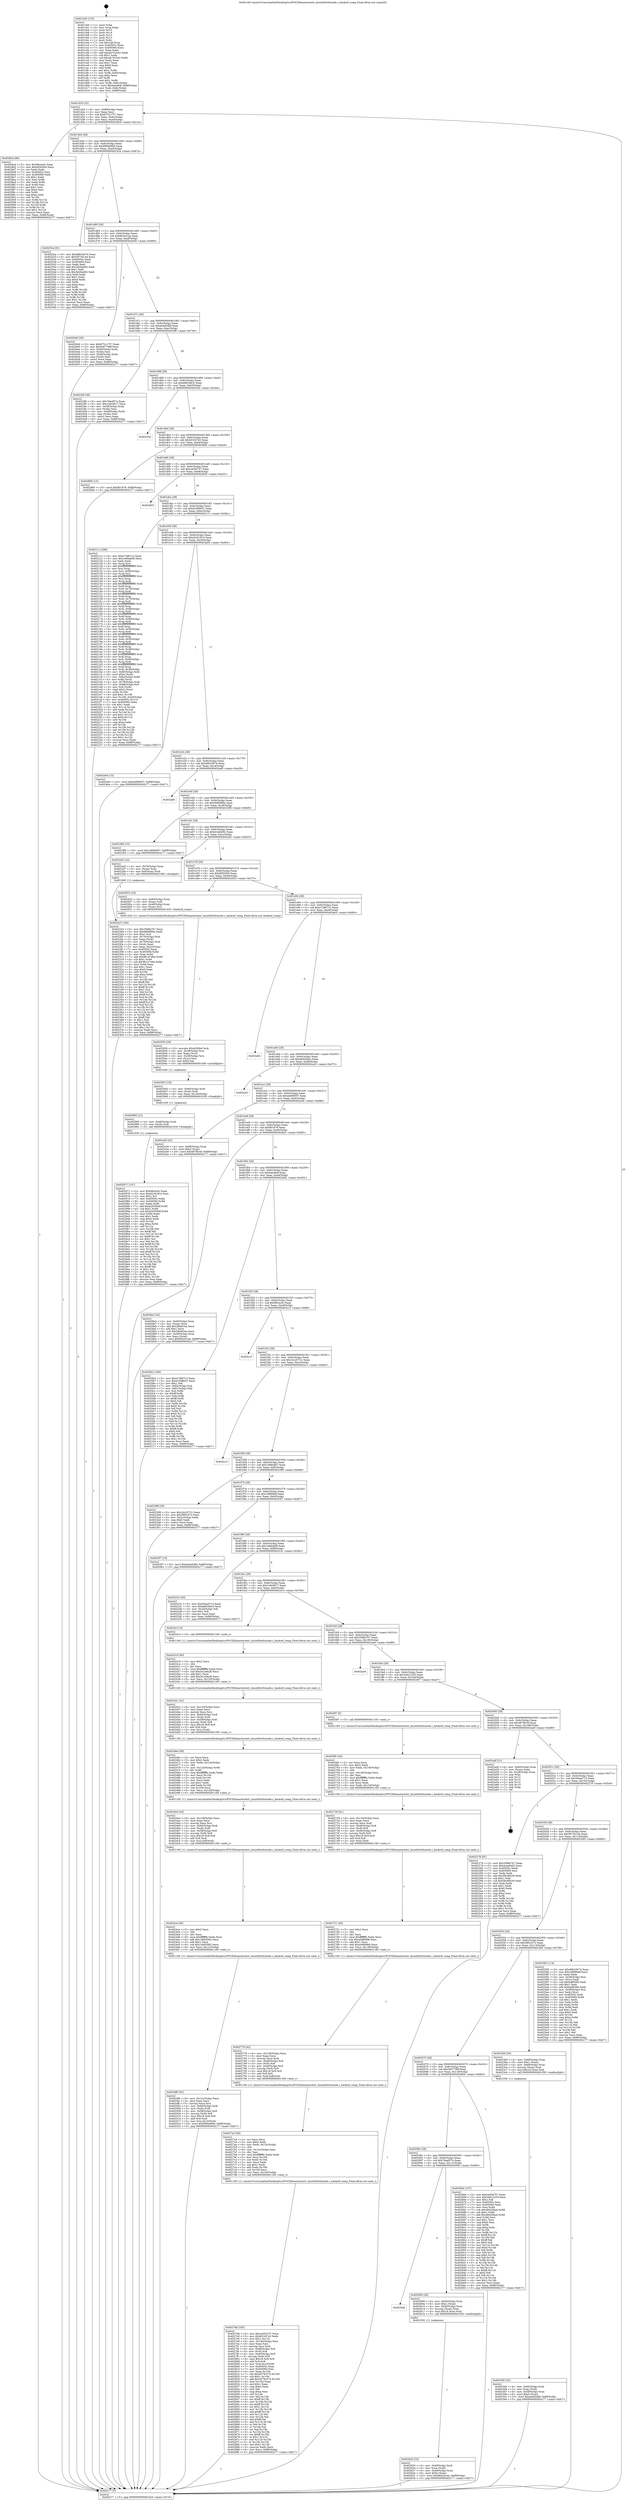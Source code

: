 digraph "0x401cb0" {
  label = "0x401cb0 (/mnt/c/Users/mathe/Desktop/tcc/POCII/binaries/extr_linuxfsbtrfsinode.c_backref_comp_Final-ollvm.out::main(0))"
  labelloc = "t"
  node[shape=record]

  Entry [label="",width=0.3,height=0.3,shape=circle,fillcolor=black,style=filled]
  "0x401d24" [label="{
     0x401d24 [32]\l
     | [instrs]\l
     &nbsp;&nbsp;0x401d24 \<+6\>: mov -0x88(%rbp),%eax\l
     &nbsp;&nbsp;0x401d2a \<+2\>: mov %eax,%ecx\l
     &nbsp;&nbsp;0x401d2c \<+6\>: sub $0x8751c757,%ecx\l
     &nbsp;&nbsp;0x401d32 \<+6\>: mov %eax,-0x9c(%rbp)\l
     &nbsp;&nbsp;0x401d38 \<+6\>: mov %ecx,-0xa0(%rbp)\l
     &nbsp;&nbsp;0x401d3e \<+6\>: je 00000000004028cd \<main+0xc1d\>\l
  }"]
  "0x4028cd" [label="{
     0x4028cd [86]\l
     | [instrs]\l
     &nbsp;&nbsp;0x4028cd \<+5\>: mov $0x98cec0c,%eax\l
     &nbsp;&nbsp;0x4028d2 \<+5\>: mov $0xdf2b5fc6,%ecx\l
     &nbsp;&nbsp;0x4028d7 \<+2\>: xor %edx,%edx\l
     &nbsp;&nbsp;0x4028d9 \<+7\>: mov 0x40505c,%esi\l
     &nbsp;&nbsp;0x4028e0 \<+7\>: mov 0x405060,%edi\l
     &nbsp;&nbsp;0x4028e7 \<+3\>: sub $0x1,%edx\l
     &nbsp;&nbsp;0x4028ea \<+3\>: mov %esi,%r8d\l
     &nbsp;&nbsp;0x4028ed \<+3\>: add %edx,%r8d\l
     &nbsp;&nbsp;0x4028f0 \<+4\>: imul %r8d,%esi\l
     &nbsp;&nbsp;0x4028f4 \<+3\>: and $0x1,%esi\l
     &nbsp;&nbsp;0x4028f7 \<+3\>: cmp $0x0,%esi\l
     &nbsp;&nbsp;0x4028fa \<+4\>: sete %r9b\l
     &nbsp;&nbsp;0x4028fe \<+3\>: cmp $0xa,%edi\l
     &nbsp;&nbsp;0x402901 \<+4\>: setl %r10b\l
     &nbsp;&nbsp;0x402905 \<+3\>: mov %r9b,%r11b\l
     &nbsp;&nbsp;0x402908 \<+3\>: and %r10b,%r11b\l
     &nbsp;&nbsp;0x40290b \<+3\>: xor %r10b,%r9b\l
     &nbsp;&nbsp;0x40290e \<+3\>: or %r9b,%r11b\l
     &nbsp;&nbsp;0x402911 \<+4\>: test $0x1,%r11b\l
     &nbsp;&nbsp;0x402915 \<+3\>: cmovne %ecx,%eax\l
     &nbsp;&nbsp;0x402918 \<+6\>: mov %eax,-0x88(%rbp)\l
     &nbsp;&nbsp;0x40291e \<+5\>: jmp 0000000000402c77 \<main+0xfc7\>\l
  }"]
  "0x401d44" [label="{
     0x401d44 [28]\l
     | [instrs]\l
     &nbsp;&nbsp;0x401d44 \<+5\>: jmp 0000000000401d49 \<main+0x99\>\l
     &nbsp;&nbsp;0x401d49 \<+6\>: mov -0x9c(%rbp),%eax\l
     &nbsp;&nbsp;0x401d4f \<+5\>: sub $0x900bd90d,%eax\l
     &nbsp;&nbsp;0x401d54 \<+6\>: mov %eax,-0xa4(%rbp)\l
     &nbsp;&nbsp;0x401d5a \<+6\>: je 000000000040252a \<main+0x87a\>\l
  }"]
  Exit [label="",width=0.3,height=0.3,shape=circle,fillcolor=black,style=filled,peripheries=2]
  "0x40252a" [label="{
     0x40252a [91]\l
     | [instrs]\l
     &nbsp;&nbsp;0x40252a \<+5\>: mov $0xd6616074,%eax\l
     &nbsp;&nbsp;0x40252f \<+5\>: mov $0x5673b144,%ecx\l
     &nbsp;&nbsp;0x402534 \<+7\>: mov 0x40505c,%edx\l
     &nbsp;&nbsp;0x40253b \<+7\>: mov 0x405060,%esi\l
     &nbsp;&nbsp;0x402542 \<+2\>: mov %edx,%edi\l
     &nbsp;&nbsp;0x402544 \<+6\>: add $0x3d26ed83,%edi\l
     &nbsp;&nbsp;0x40254a \<+3\>: sub $0x1,%edi\l
     &nbsp;&nbsp;0x40254d \<+6\>: sub $0x3d26ed83,%edi\l
     &nbsp;&nbsp;0x402553 \<+3\>: imul %edi,%edx\l
     &nbsp;&nbsp;0x402556 \<+3\>: and $0x1,%edx\l
     &nbsp;&nbsp;0x402559 \<+3\>: cmp $0x0,%edx\l
     &nbsp;&nbsp;0x40255c \<+4\>: sete %r8b\l
     &nbsp;&nbsp;0x402560 \<+3\>: cmp $0xa,%esi\l
     &nbsp;&nbsp;0x402563 \<+4\>: setl %r9b\l
     &nbsp;&nbsp;0x402567 \<+3\>: mov %r8b,%r10b\l
     &nbsp;&nbsp;0x40256a \<+3\>: and %r9b,%r10b\l
     &nbsp;&nbsp;0x40256d \<+3\>: xor %r9b,%r8b\l
     &nbsp;&nbsp;0x402570 \<+3\>: or %r8b,%r10b\l
     &nbsp;&nbsp;0x402573 \<+4\>: test $0x1,%r10b\l
     &nbsp;&nbsp;0x402577 \<+3\>: cmovne %ecx,%eax\l
     &nbsp;&nbsp;0x40257a \<+6\>: mov %eax,-0x88(%rbp)\l
     &nbsp;&nbsp;0x402580 \<+5\>: jmp 0000000000402c77 \<main+0xfc7\>\l
  }"]
  "0x401d60" [label="{
     0x401d60 [28]\l
     | [instrs]\l
     &nbsp;&nbsp;0x401d60 \<+5\>: jmp 0000000000401d65 \<main+0xb5\>\l
     &nbsp;&nbsp;0x401d65 \<+6\>: mov -0x9c(%rbp),%eax\l
     &nbsp;&nbsp;0x401d6b \<+5\>: sub $0x962e41ae,%eax\l
     &nbsp;&nbsp;0x401d70 \<+6\>: mov %eax,-0xa8(%rbp)\l
     &nbsp;&nbsp;0x401d76 \<+6\>: je 0000000000402640 \<main+0x990\>\l
  }"]
  "0x402971" [label="{
     0x402971 [147]\l
     | [instrs]\l
     &nbsp;&nbsp;0x402971 \<+5\>: mov $0x98cec0c,%eax\l
     &nbsp;&nbsp;0x402976 \<+5\>: mov $0xd2c61814,%esi\l
     &nbsp;&nbsp;0x40297b \<+2\>: mov $0x1,%cl\l
     &nbsp;&nbsp;0x40297d \<+7\>: mov 0x40505c,%edx\l
     &nbsp;&nbsp;0x402984 \<+8\>: mov 0x405060,%r8d\l
     &nbsp;&nbsp;0x40298c \<+3\>: mov %edx,%r9d\l
     &nbsp;&nbsp;0x40298f \<+7\>: add $0xb255564f,%r9d\l
     &nbsp;&nbsp;0x402996 \<+4\>: sub $0x1,%r9d\l
     &nbsp;&nbsp;0x40299a \<+7\>: sub $0xb255564f,%r9d\l
     &nbsp;&nbsp;0x4029a1 \<+4\>: imul %r9d,%edx\l
     &nbsp;&nbsp;0x4029a5 \<+3\>: and $0x1,%edx\l
     &nbsp;&nbsp;0x4029a8 \<+3\>: cmp $0x0,%edx\l
     &nbsp;&nbsp;0x4029ab \<+4\>: sete %r10b\l
     &nbsp;&nbsp;0x4029af \<+4\>: cmp $0xa,%r8d\l
     &nbsp;&nbsp;0x4029b3 \<+4\>: setl %r11b\l
     &nbsp;&nbsp;0x4029b7 \<+3\>: mov %r10b,%bl\l
     &nbsp;&nbsp;0x4029ba \<+3\>: xor $0xff,%bl\l
     &nbsp;&nbsp;0x4029bd \<+3\>: mov %r11b,%r14b\l
     &nbsp;&nbsp;0x4029c0 \<+4\>: xor $0xff,%r14b\l
     &nbsp;&nbsp;0x4029c4 \<+3\>: xor $0x1,%cl\l
     &nbsp;&nbsp;0x4029c7 \<+3\>: mov %bl,%r15b\l
     &nbsp;&nbsp;0x4029ca \<+4\>: and $0xff,%r15b\l
     &nbsp;&nbsp;0x4029ce \<+3\>: and %cl,%r10b\l
     &nbsp;&nbsp;0x4029d1 \<+3\>: mov %r14b,%r12b\l
     &nbsp;&nbsp;0x4029d4 \<+4\>: and $0xff,%r12b\l
     &nbsp;&nbsp;0x4029d8 \<+3\>: and %cl,%r11b\l
     &nbsp;&nbsp;0x4029db \<+3\>: or %r10b,%r15b\l
     &nbsp;&nbsp;0x4029de \<+3\>: or %r11b,%r12b\l
     &nbsp;&nbsp;0x4029e1 \<+3\>: xor %r12b,%r15b\l
     &nbsp;&nbsp;0x4029e4 \<+3\>: or %r14b,%bl\l
     &nbsp;&nbsp;0x4029e7 \<+3\>: xor $0xff,%bl\l
     &nbsp;&nbsp;0x4029ea \<+3\>: or $0x1,%cl\l
     &nbsp;&nbsp;0x4029ed \<+2\>: and %cl,%bl\l
     &nbsp;&nbsp;0x4029ef \<+3\>: or %bl,%r15b\l
     &nbsp;&nbsp;0x4029f2 \<+4\>: test $0x1,%r15b\l
     &nbsp;&nbsp;0x4029f6 \<+3\>: cmovne %esi,%eax\l
     &nbsp;&nbsp;0x4029f9 \<+6\>: mov %eax,-0x88(%rbp)\l
     &nbsp;&nbsp;0x4029ff \<+5\>: jmp 0000000000402c77 \<main+0xfc7\>\l
  }"]
  "0x402640" [label="{
     0x402640 [36]\l
     | [instrs]\l
     &nbsp;&nbsp;0x402640 \<+5\>: mov $0x8751c757,%eax\l
     &nbsp;&nbsp;0x402645 \<+5\>: mov $0x5a07799f,%ecx\l
     &nbsp;&nbsp;0x40264a \<+4\>: mov -0x40(%rbp),%rdx\l
     &nbsp;&nbsp;0x40264e \<+2\>: mov (%rdx),%esi\l
     &nbsp;&nbsp;0x402650 \<+4\>: mov -0x50(%rbp),%rdx\l
     &nbsp;&nbsp;0x402654 \<+2\>: cmp (%rdx),%esi\l
     &nbsp;&nbsp;0x402656 \<+3\>: cmovl %ecx,%eax\l
     &nbsp;&nbsp;0x402659 \<+6\>: mov %eax,-0x88(%rbp)\l
     &nbsp;&nbsp;0x40265f \<+5\>: jmp 0000000000402c77 \<main+0xfc7\>\l
  }"]
  "0x401d7c" [label="{
     0x401d7c [28]\l
     | [instrs]\l
     &nbsp;&nbsp;0x401d7c \<+5\>: jmp 0000000000401d81 \<main+0xd1\>\l
     &nbsp;&nbsp;0x401d81 \<+6\>: mov -0x9c(%rbp),%eax\l
     &nbsp;&nbsp;0x401d87 \<+5\>: sub $0xab4d5dbf,%eax\l
     &nbsp;&nbsp;0x401d8c \<+6\>: mov %eax,-0xac(%rbp)\l
     &nbsp;&nbsp;0x401d92 \<+6\>: je 00000000004023f0 \<main+0x740\>\l
  }"]
  "0x402965" [label="{
     0x402965 [12]\l
     | [instrs]\l
     &nbsp;&nbsp;0x402965 \<+4\>: mov -0x48(%rbp),%rdi\l
     &nbsp;&nbsp;0x402969 \<+3\>: mov (%rdi),%rdi\l
     &nbsp;&nbsp;0x40296c \<+5\>: call 0000000000401030 \<free@plt\>\l
     | [calls]\l
     &nbsp;&nbsp;0x401030 \{1\} (unknown)\l
  }"]
  "0x4023f0" [label="{
     0x4023f0 [36]\l
     | [instrs]\l
     &nbsp;&nbsp;0x4023f0 \<+5\>: mov $0x76eef57a,%eax\l
     &nbsp;&nbsp;0x4023f5 \<+5\>: mov $0x1e9c6017,%ecx\l
     &nbsp;&nbsp;0x4023fa \<+4\>: mov -0x58(%rbp),%rdx\l
     &nbsp;&nbsp;0x4023fe \<+2\>: mov (%rdx),%esi\l
     &nbsp;&nbsp;0x402400 \<+4\>: mov -0x68(%rbp),%rdx\l
     &nbsp;&nbsp;0x402404 \<+2\>: cmp (%rdx),%esi\l
     &nbsp;&nbsp;0x402406 \<+3\>: cmovl %ecx,%eax\l
     &nbsp;&nbsp;0x402409 \<+6\>: mov %eax,-0x88(%rbp)\l
     &nbsp;&nbsp;0x40240f \<+5\>: jmp 0000000000402c77 \<main+0xfc7\>\l
  }"]
  "0x401d98" [label="{
     0x401d98 [28]\l
     | [instrs]\l
     &nbsp;&nbsp;0x401d98 \<+5\>: jmp 0000000000401d9d \<main+0xed\>\l
     &nbsp;&nbsp;0x401d9d \<+6\>: mov -0x9c(%rbp),%eax\l
     &nbsp;&nbsp;0x401da3 \<+5\>: sub $0xb6834bc5,%eax\l
     &nbsp;&nbsp;0x401da8 \<+6\>: mov %eax,-0xb0(%rbp)\l
     &nbsp;&nbsp;0x401dae \<+6\>: je 000000000040225a \<main+0x5aa\>\l
  }"]
  "0x402953" [label="{
     0x402953 [18]\l
     | [instrs]\l
     &nbsp;&nbsp;0x402953 \<+4\>: mov -0x60(%rbp),%rdi\l
     &nbsp;&nbsp;0x402957 \<+3\>: mov (%rdi),%rdi\l
     &nbsp;&nbsp;0x40295a \<+6\>: mov %eax,-0x144(%rbp)\l
     &nbsp;&nbsp;0x402960 \<+5\>: call 0000000000401030 \<free@plt\>\l
     | [calls]\l
     &nbsp;&nbsp;0x401030 \{1\} (unknown)\l
  }"]
  "0x40225a" [label="{
     0x40225a\l
  }", style=dashed]
  "0x401db4" [label="{
     0x401db4 [28]\l
     | [instrs]\l
     &nbsp;&nbsp;0x401db4 \<+5\>: jmp 0000000000401db9 \<main+0x109\>\l
     &nbsp;&nbsp;0x401db9 \<+6\>: mov -0x9c(%rbp),%eax\l
     &nbsp;&nbsp;0x401dbf \<+5\>: sub $0xbf1047e3,%eax\l
     &nbsp;&nbsp;0x401dc4 \<+6\>: mov %eax,-0xb4(%rbp)\l
     &nbsp;&nbsp;0x401dca \<+6\>: je 0000000000402894 \<main+0xbe4\>\l
  }"]
  "0x402936" [label="{
     0x402936 [29]\l
     | [instrs]\l
     &nbsp;&nbsp;0x402936 \<+10\>: movabs $0x4030b6,%rdi\l
     &nbsp;&nbsp;0x402940 \<+4\>: mov -0x38(%rbp),%rsi\l
     &nbsp;&nbsp;0x402944 \<+2\>: mov %eax,(%rsi)\l
     &nbsp;&nbsp;0x402946 \<+4\>: mov -0x38(%rbp),%rsi\l
     &nbsp;&nbsp;0x40294a \<+2\>: mov (%rsi),%esi\l
     &nbsp;&nbsp;0x40294c \<+2\>: mov $0x0,%al\l
     &nbsp;&nbsp;0x40294e \<+5\>: call 0000000000401040 \<printf@plt\>\l
     | [calls]\l
     &nbsp;&nbsp;0x401040 \{1\} (unknown)\l
  }"]
  "0x402894" [label="{
     0x402894 [15]\l
     | [instrs]\l
     &nbsp;&nbsp;0x402894 \<+10\>: movl $0x8b1678,-0x88(%rbp)\l
     &nbsp;&nbsp;0x40289e \<+5\>: jmp 0000000000402c77 \<main+0xfc7\>\l
  }"]
  "0x401dd0" [label="{
     0x401dd0 [28]\l
     | [instrs]\l
     &nbsp;&nbsp;0x401dd0 \<+5\>: jmp 0000000000401dd5 \<main+0x125\>\l
     &nbsp;&nbsp;0x401dd5 \<+6\>: mov -0x9c(%rbp),%eax\l
     &nbsp;&nbsp;0x401ddb \<+5\>: sub $0xca05d757,%eax\l
     &nbsp;&nbsp;0x401de0 \<+6\>: mov %eax,-0xb8(%rbp)\l
     &nbsp;&nbsp;0x401de6 \<+6\>: je 0000000000402b03 \<main+0xe53\>\l
  }"]
  "0x4027db" [label="{
     0x4027db [185]\l
     | [instrs]\l
     &nbsp;&nbsp;0x4027db \<+5\>: mov $0xca05d757,%ecx\l
     &nbsp;&nbsp;0x4027e0 \<+5\>: mov $0xbf1047e3,%edx\l
     &nbsp;&nbsp;0x4027e5 \<+3\>: mov $0x1,%r11b\l
     &nbsp;&nbsp;0x4027e8 \<+6\>: mov -0x140(%rbp),%esi\l
     &nbsp;&nbsp;0x4027ee \<+3\>: imul %eax,%esi\l
     &nbsp;&nbsp;0x4027f1 \<+3\>: movslq %esi,%rdi\l
     &nbsp;&nbsp;0x4027f4 \<+4\>: mov -0x48(%rbp),%r8\l
     &nbsp;&nbsp;0x4027f8 \<+3\>: mov (%r8),%r8\l
     &nbsp;&nbsp;0x4027fb \<+4\>: mov -0x40(%rbp),%r9\l
     &nbsp;&nbsp;0x4027ff \<+3\>: movslq (%r9),%r9\l
     &nbsp;&nbsp;0x402802 \<+4\>: imul $0x18,%r9,%r9\l
     &nbsp;&nbsp;0x402806 \<+3\>: add %r9,%r8\l
     &nbsp;&nbsp;0x402809 \<+4\>: mov %rdi,0x10(%r8)\l
     &nbsp;&nbsp;0x40280d \<+7\>: mov 0x40505c,%eax\l
     &nbsp;&nbsp;0x402814 \<+7\>: mov 0x405060,%esi\l
     &nbsp;&nbsp;0x40281b \<+3\>: mov %eax,%r10d\l
     &nbsp;&nbsp;0x40281e \<+7\>: sub $0x4579c574,%r10d\l
     &nbsp;&nbsp;0x402825 \<+4\>: sub $0x1,%r10d\l
     &nbsp;&nbsp;0x402829 \<+7\>: add $0x4579c574,%r10d\l
     &nbsp;&nbsp;0x402830 \<+4\>: imul %r10d,%eax\l
     &nbsp;&nbsp;0x402834 \<+3\>: and $0x1,%eax\l
     &nbsp;&nbsp;0x402837 \<+3\>: cmp $0x0,%eax\l
     &nbsp;&nbsp;0x40283a \<+3\>: sete %bl\l
     &nbsp;&nbsp;0x40283d \<+3\>: cmp $0xa,%esi\l
     &nbsp;&nbsp;0x402840 \<+4\>: setl %r14b\l
     &nbsp;&nbsp;0x402844 \<+3\>: mov %bl,%r15b\l
     &nbsp;&nbsp;0x402847 \<+4\>: xor $0xff,%r15b\l
     &nbsp;&nbsp;0x40284b \<+3\>: mov %r14b,%r12b\l
     &nbsp;&nbsp;0x40284e \<+4\>: xor $0xff,%r12b\l
     &nbsp;&nbsp;0x402852 \<+4\>: xor $0x1,%r11b\l
     &nbsp;&nbsp;0x402856 \<+3\>: mov %r15b,%r13b\l
     &nbsp;&nbsp;0x402859 \<+4\>: and $0xff,%r13b\l
     &nbsp;&nbsp;0x40285d \<+3\>: and %r11b,%bl\l
     &nbsp;&nbsp;0x402860 \<+3\>: mov %r12b,%al\l
     &nbsp;&nbsp;0x402863 \<+2\>: and $0xff,%al\l
     &nbsp;&nbsp;0x402865 \<+3\>: and %r11b,%r14b\l
     &nbsp;&nbsp;0x402868 \<+3\>: or %bl,%r13b\l
     &nbsp;&nbsp;0x40286b \<+3\>: or %r14b,%al\l
     &nbsp;&nbsp;0x40286e \<+3\>: xor %al,%r13b\l
     &nbsp;&nbsp;0x402871 \<+3\>: or %r12b,%r15b\l
     &nbsp;&nbsp;0x402874 \<+4\>: xor $0xff,%r15b\l
     &nbsp;&nbsp;0x402878 \<+4\>: or $0x1,%r11b\l
     &nbsp;&nbsp;0x40287c \<+3\>: and %r11b,%r15b\l
     &nbsp;&nbsp;0x40287f \<+3\>: or %r15b,%r13b\l
     &nbsp;&nbsp;0x402882 \<+4\>: test $0x1,%r13b\l
     &nbsp;&nbsp;0x402886 \<+3\>: cmovne %edx,%ecx\l
     &nbsp;&nbsp;0x402889 \<+6\>: mov %ecx,-0x88(%rbp)\l
     &nbsp;&nbsp;0x40288f \<+5\>: jmp 0000000000402c77 \<main+0xfc7\>\l
  }"]
  "0x402b03" [label="{
     0x402b03\l
  }", style=dashed]
  "0x401dec" [label="{
     0x401dec [28]\l
     | [instrs]\l
     &nbsp;&nbsp;0x401dec \<+5\>: jmp 0000000000401df1 \<main+0x141\>\l
     &nbsp;&nbsp;0x401df1 \<+6\>: mov -0x9c(%rbp),%eax\l
     &nbsp;&nbsp;0x401df7 \<+5\>: sub $0xd1698631,%eax\l
     &nbsp;&nbsp;0x401dfc \<+6\>: mov %eax,-0xbc(%rbp)\l
     &nbsp;&nbsp;0x401e02 \<+6\>: je 000000000040211c \<main+0x46c\>\l
  }"]
  "0x4027a3" [label="{
     0x4027a3 [56]\l
     | [instrs]\l
     &nbsp;&nbsp;0x4027a3 \<+2\>: xor %ecx,%ecx\l
     &nbsp;&nbsp;0x4027a5 \<+5\>: mov $0x2,%edx\l
     &nbsp;&nbsp;0x4027aa \<+6\>: mov %edx,-0x13c(%rbp)\l
     &nbsp;&nbsp;0x4027b0 \<+1\>: cltd\l
     &nbsp;&nbsp;0x4027b1 \<+6\>: mov -0x13c(%rbp),%esi\l
     &nbsp;&nbsp;0x4027b7 \<+2\>: idiv %esi\l
     &nbsp;&nbsp;0x4027b9 \<+6\>: imul $0xfffffffe,%edx,%edx\l
     &nbsp;&nbsp;0x4027bf \<+3\>: mov %ecx,%r10d\l
     &nbsp;&nbsp;0x4027c2 \<+3\>: sub %edx,%r10d\l
     &nbsp;&nbsp;0x4027c5 \<+2\>: mov %ecx,%edx\l
     &nbsp;&nbsp;0x4027c7 \<+3\>: sub $0x1,%edx\l
     &nbsp;&nbsp;0x4027ca \<+3\>: add %edx,%r10d\l
     &nbsp;&nbsp;0x4027cd \<+3\>: sub %r10d,%ecx\l
     &nbsp;&nbsp;0x4027d0 \<+6\>: mov %ecx,-0x140(%rbp)\l
     &nbsp;&nbsp;0x4027d6 \<+5\>: call 0000000000401160 \<next_i\>\l
     | [calls]\l
     &nbsp;&nbsp;0x401160 \{1\} (/mnt/c/Users/mathe/Desktop/tcc/POCII/binaries/extr_linuxfsbtrfsinode.c_backref_comp_Final-ollvm.out::next_i)\l
  }"]
  "0x40211c" [label="{
     0x40211c [288]\l
     | [instrs]\l
     &nbsp;&nbsp;0x40211c \<+5\>: mov $0xe72867c2,%eax\l
     &nbsp;&nbsp;0x402121 \<+5\>: mov $0x1e66ab69,%ecx\l
     &nbsp;&nbsp;0x402126 \<+2\>: xor %edx,%edx\l
     &nbsp;&nbsp;0x402128 \<+3\>: mov %rsp,%rsi\l
     &nbsp;&nbsp;0x40212b \<+4\>: add $0xfffffffffffffff0,%rsi\l
     &nbsp;&nbsp;0x40212f \<+3\>: mov %rsi,%rsp\l
     &nbsp;&nbsp;0x402132 \<+4\>: mov %rsi,-0x80(%rbp)\l
     &nbsp;&nbsp;0x402136 \<+3\>: mov %rsp,%rsi\l
     &nbsp;&nbsp;0x402139 \<+4\>: add $0xfffffffffffffff0,%rsi\l
     &nbsp;&nbsp;0x40213d \<+3\>: mov %rsi,%rsp\l
     &nbsp;&nbsp;0x402140 \<+3\>: mov %rsp,%rdi\l
     &nbsp;&nbsp;0x402143 \<+4\>: add $0xfffffffffffffff0,%rdi\l
     &nbsp;&nbsp;0x402147 \<+3\>: mov %rdi,%rsp\l
     &nbsp;&nbsp;0x40214a \<+4\>: mov %rdi,-0x78(%rbp)\l
     &nbsp;&nbsp;0x40214e \<+3\>: mov %rsp,%rdi\l
     &nbsp;&nbsp;0x402151 \<+4\>: add $0xfffffffffffffff0,%rdi\l
     &nbsp;&nbsp;0x402155 \<+3\>: mov %rdi,%rsp\l
     &nbsp;&nbsp;0x402158 \<+4\>: mov %rdi,-0x70(%rbp)\l
     &nbsp;&nbsp;0x40215c \<+3\>: mov %rsp,%rdi\l
     &nbsp;&nbsp;0x40215f \<+4\>: add $0xfffffffffffffff0,%rdi\l
     &nbsp;&nbsp;0x402163 \<+3\>: mov %rdi,%rsp\l
     &nbsp;&nbsp;0x402166 \<+4\>: mov %rdi,-0x68(%rbp)\l
     &nbsp;&nbsp;0x40216a \<+3\>: mov %rsp,%rdi\l
     &nbsp;&nbsp;0x40216d \<+4\>: add $0xfffffffffffffff0,%rdi\l
     &nbsp;&nbsp;0x402171 \<+3\>: mov %rdi,%rsp\l
     &nbsp;&nbsp;0x402174 \<+4\>: mov %rdi,-0x60(%rbp)\l
     &nbsp;&nbsp;0x402178 \<+3\>: mov %rsp,%rdi\l
     &nbsp;&nbsp;0x40217b \<+4\>: add $0xfffffffffffffff0,%rdi\l
     &nbsp;&nbsp;0x40217f \<+3\>: mov %rdi,%rsp\l
     &nbsp;&nbsp;0x402182 \<+4\>: mov %rdi,-0x58(%rbp)\l
     &nbsp;&nbsp;0x402186 \<+3\>: mov %rsp,%rdi\l
     &nbsp;&nbsp;0x402189 \<+4\>: add $0xfffffffffffffff0,%rdi\l
     &nbsp;&nbsp;0x40218d \<+3\>: mov %rdi,%rsp\l
     &nbsp;&nbsp;0x402190 \<+4\>: mov %rdi,-0x50(%rbp)\l
     &nbsp;&nbsp;0x402194 \<+3\>: mov %rsp,%rdi\l
     &nbsp;&nbsp;0x402197 \<+4\>: add $0xfffffffffffffff0,%rdi\l
     &nbsp;&nbsp;0x40219b \<+3\>: mov %rdi,%rsp\l
     &nbsp;&nbsp;0x40219e \<+4\>: mov %rdi,-0x48(%rbp)\l
     &nbsp;&nbsp;0x4021a2 \<+3\>: mov %rsp,%rdi\l
     &nbsp;&nbsp;0x4021a5 \<+4\>: add $0xfffffffffffffff0,%rdi\l
     &nbsp;&nbsp;0x4021a9 \<+3\>: mov %rdi,%rsp\l
     &nbsp;&nbsp;0x4021ac \<+4\>: mov %rdi,-0x40(%rbp)\l
     &nbsp;&nbsp;0x4021b0 \<+3\>: mov %rsp,%rdi\l
     &nbsp;&nbsp;0x4021b3 \<+4\>: add $0xfffffffffffffff0,%rdi\l
     &nbsp;&nbsp;0x4021b7 \<+3\>: mov %rdi,%rsp\l
     &nbsp;&nbsp;0x4021ba \<+4\>: mov %rdi,-0x38(%rbp)\l
     &nbsp;&nbsp;0x4021be \<+4\>: mov -0x80(%rbp),%rdi\l
     &nbsp;&nbsp;0x4021c2 \<+6\>: movl $0x0,(%rdi)\l
     &nbsp;&nbsp;0x4021c8 \<+7\>: mov -0x8c(%rbp),%r8d\l
     &nbsp;&nbsp;0x4021cf \<+3\>: mov %r8d,(%rsi)\l
     &nbsp;&nbsp;0x4021d2 \<+4\>: mov -0x78(%rbp),%rdi\l
     &nbsp;&nbsp;0x4021d6 \<+7\>: mov -0x98(%rbp),%r9\l
     &nbsp;&nbsp;0x4021dd \<+3\>: mov %r9,(%rdi)\l
     &nbsp;&nbsp;0x4021e0 \<+3\>: cmpl $0x2,(%rsi)\l
     &nbsp;&nbsp;0x4021e3 \<+4\>: setne %r10b\l
     &nbsp;&nbsp;0x4021e7 \<+4\>: and $0x1,%r10b\l
     &nbsp;&nbsp;0x4021eb \<+4\>: mov %r10b,-0x2d(%rbp)\l
     &nbsp;&nbsp;0x4021ef \<+8\>: mov 0x40505c,%r11d\l
     &nbsp;&nbsp;0x4021f7 \<+7\>: mov 0x405060,%ebx\l
     &nbsp;&nbsp;0x4021fe \<+3\>: sub $0x1,%edx\l
     &nbsp;&nbsp;0x402201 \<+3\>: mov %r11d,%r14d\l
     &nbsp;&nbsp;0x402204 \<+3\>: add %edx,%r14d\l
     &nbsp;&nbsp;0x402207 \<+4\>: imul %r14d,%r11d\l
     &nbsp;&nbsp;0x40220b \<+4\>: and $0x1,%r11d\l
     &nbsp;&nbsp;0x40220f \<+4\>: cmp $0x0,%r11d\l
     &nbsp;&nbsp;0x402213 \<+4\>: sete %r10b\l
     &nbsp;&nbsp;0x402217 \<+3\>: cmp $0xa,%ebx\l
     &nbsp;&nbsp;0x40221a \<+4\>: setl %r15b\l
     &nbsp;&nbsp;0x40221e \<+3\>: mov %r10b,%r12b\l
     &nbsp;&nbsp;0x402221 \<+3\>: and %r15b,%r12b\l
     &nbsp;&nbsp;0x402224 \<+3\>: xor %r15b,%r10b\l
     &nbsp;&nbsp;0x402227 \<+3\>: or %r10b,%r12b\l
     &nbsp;&nbsp;0x40222a \<+4\>: test $0x1,%r12b\l
     &nbsp;&nbsp;0x40222e \<+3\>: cmovne %ecx,%eax\l
     &nbsp;&nbsp;0x402231 \<+6\>: mov %eax,-0x88(%rbp)\l
     &nbsp;&nbsp;0x402237 \<+5\>: jmp 0000000000402c77 \<main+0xfc7\>\l
  }"]
  "0x401e08" [label="{
     0x401e08 [28]\l
     | [instrs]\l
     &nbsp;&nbsp;0x401e08 \<+5\>: jmp 0000000000401e0d \<main+0x15d\>\l
     &nbsp;&nbsp;0x401e0d \<+6\>: mov -0x9c(%rbp),%eax\l
     &nbsp;&nbsp;0x401e13 \<+5\>: sub $0xd2c61814,%eax\l
     &nbsp;&nbsp;0x401e18 \<+6\>: mov %eax,-0xc0(%rbp)\l
     &nbsp;&nbsp;0x401e1e \<+6\>: je 0000000000402a04 \<main+0xd54\>\l
  }"]
  "0x402779" [label="{
     0x402779 [42]\l
     | [instrs]\l
     &nbsp;&nbsp;0x402779 \<+6\>: mov -0x138(%rbp),%ecx\l
     &nbsp;&nbsp;0x40277f \<+3\>: imul %eax,%ecx\l
     &nbsp;&nbsp;0x402782 \<+3\>: movslq %ecx,%rdi\l
     &nbsp;&nbsp;0x402785 \<+4\>: mov -0x48(%rbp),%r8\l
     &nbsp;&nbsp;0x402789 \<+3\>: mov (%r8),%r8\l
     &nbsp;&nbsp;0x40278c \<+4\>: mov -0x40(%rbp),%r9\l
     &nbsp;&nbsp;0x402790 \<+3\>: movslq (%r9),%r9\l
     &nbsp;&nbsp;0x402793 \<+4\>: imul $0x18,%r9,%r9\l
     &nbsp;&nbsp;0x402797 \<+3\>: add %r9,%r8\l
     &nbsp;&nbsp;0x40279a \<+4\>: mov %rdi,0x8(%r8)\l
     &nbsp;&nbsp;0x40279e \<+5\>: call 0000000000401160 \<next_i\>\l
     | [calls]\l
     &nbsp;&nbsp;0x401160 \{1\} (/mnt/c/Users/mathe/Desktop/tcc/POCII/binaries/extr_linuxfsbtrfsinode.c_backref_comp_Final-ollvm.out::next_i)\l
  }"]
  "0x402a04" [label="{
     0x402a04 [15]\l
     | [instrs]\l
     &nbsp;&nbsp;0x402a04 \<+10\>: movl $0xee809007,-0x88(%rbp)\l
     &nbsp;&nbsp;0x402a0e \<+5\>: jmp 0000000000402c77 \<main+0xfc7\>\l
  }"]
  "0x401e24" [label="{
     0x401e24 [28]\l
     | [instrs]\l
     &nbsp;&nbsp;0x401e24 \<+5\>: jmp 0000000000401e29 \<main+0x179\>\l
     &nbsp;&nbsp;0x401e29 \<+6\>: mov -0x9c(%rbp),%eax\l
     &nbsp;&nbsp;0x401e2f \<+5\>: sub $0xd6616074,%eax\l
     &nbsp;&nbsp;0x401e34 \<+6\>: mov %eax,-0xc4(%rbp)\l
     &nbsp;&nbsp;0x401e3a \<+6\>: je 0000000000402ad9 \<main+0xe29\>\l
  }"]
  "0x402751" [label="{
     0x402751 [40]\l
     | [instrs]\l
     &nbsp;&nbsp;0x402751 \<+5\>: mov $0x2,%ecx\l
     &nbsp;&nbsp;0x402756 \<+1\>: cltd\l
     &nbsp;&nbsp;0x402757 \<+2\>: idiv %ecx\l
     &nbsp;&nbsp;0x402759 \<+6\>: imul $0xfffffffe,%edx,%ecx\l
     &nbsp;&nbsp;0x40275f \<+6\>: sub $0xa0dfb968,%ecx\l
     &nbsp;&nbsp;0x402765 \<+3\>: add $0x1,%ecx\l
     &nbsp;&nbsp;0x402768 \<+6\>: add $0xa0dfb968,%ecx\l
     &nbsp;&nbsp;0x40276e \<+6\>: mov %ecx,-0x138(%rbp)\l
     &nbsp;&nbsp;0x402774 \<+5\>: call 0000000000401160 \<next_i\>\l
     | [calls]\l
     &nbsp;&nbsp;0x401160 \{1\} (/mnt/c/Users/mathe/Desktop/tcc/POCII/binaries/extr_linuxfsbtrfsinode.c_backref_comp_Final-ollvm.out::next_i)\l
  }"]
  "0x402ad9" [label="{
     0x402ad9\l
  }", style=dashed]
  "0x401e40" [label="{
     0x401e40 [28]\l
     | [instrs]\l
     &nbsp;&nbsp;0x401e40 \<+5\>: jmp 0000000000401e45 \<main+0x195\>\l
     &nbsp;&nbsp;0x401e45 \<+6\>: mov -0x9c(%rbp),%eax\l
     &nbsp;&nbsp;0x401e4b \<+5\>: sub $0xd6fd969a,%eax\l
     &nbsp;&nbsp;0x401e50 \<+6\>: mov %eax,-0xc8(%rbp)\l
     &nbsp;&nbsp;0x401e56 \<+6\>: je 0000000000402389 \<main+0x6d9\>\l
  }"]
  "0x402728" [label="{
     0x402728 [41]\l
     | [instrs]\l
     &nbsp;&nbsp;0x402728 \<+6\>: mov -0x134(%rbp),%ecx\l
     &nbsp;&nbsp;0x40272e \<+3\>: imul %eax,%ecx\l
     &nbsp;&nbsp;0x402731 \<+3\>: movslq %ecx,%rdi\l
     &nbsp;&nbsp;0x402734 \<+4\>: mov -0x48(%rbp),%r8\l
     &nbsp;&nbsp;0x402738 \<+3\>: mov (%r8),%r8\l
     &nbsp;&nbsp;0x40273b \<+4\>: mov -0x40(%rbp),%r9\l
     &nbsp;&nbsp;0x40273f \<+3\>: movslq (%r9),%r9\l
     &nbsp;&nbsp;0x402742 \<+4\>: imul $0x18,%r9,%r9\l
     &nbsp;&nbsp;0x402746 \<+3\>: add %r9,%r8\l
     &nbsp;&nbsp;0x402749 \<+3\>: mov %rdi,(%r8)\l
     &nbsp;&nbsp;0x40274c \<+5\>: call 0000000000401160 \<next_i\>\l
     | [calls]\l
     &nbsp;&nbsp;0x401160 \{1\} (/mnt/c/Users/mathe/Desktop/tcc/POCII/binaries/extr_linuxfsbtrfsinode.c_backref_comp_Final-ollvm.out::next_i)\l
  }"]
  "0x402389" [label="{
     0x402389 [15]\l
     | [instrs]\l
     &nbsp;&nbsp;0x402389 \<+10\>: movl $0x1d68a907,-0x88(%rbp)\l
     &nbsp;&nbsp;0x402393 \<+5\>: jmp 0000000000402c77 \<main+0xfc7\>\l
  }"]
  "0x401e5c" [label="{
     0x401e5c [28]\l
     | [instrs]\l
     &nbsp;&nbsp;0x401e5c \<+5\>: jmp 0000000000401e61 \<main+0x1b1\>\l
     &nbsp;&nbsp;0x401e61 \<+6\>: mov -0x9c(%rbp),%eax\l
     &nbsp;&nbsp;0x401e67 \<+5\>: sub $0xdc4e6e92,%eax\l
     &nbsp;&nbsp;0x401e6c \<+6\>: mov %eax,-0xcc(%rbp)\l
     &nbsp;&nbsp;0x401e72 \<+6\>: je 00000000004022d3 \<main+0x623\>\l
  }"]
  "0x4026fc" [label="{
     0x4026fc [44]\l
     | [instrs]\l
     &nbsp;&nbsp;0x4026fc \<+2\>: xor %ecx,%ecx\l
     &nbsp;&nbsp;0x4026fe \<+5\>: mov $0x2,%edx\l
     &nbsp;&nbsp;0x402703 \<+6\>: mov %edx,-0x130(%rbp)\l
     &nbsp;&nbsp;0x402709 \<+1\>: cltd\l
     &nbsp;&nbsp;0x40270a \<+6\>: mov -0x130(%rbp),%esi\l
     &nbsp;&nbsp;0x402710 \<+2\>: idiv %esi\l
     &nbsp;&nbsp;0x402712 \<+6\>: imul $0xfffffffe,%edx,%edx\l
     &nbsp;&nbsp;0x402718 \<+3\>: sub $0x1,%ecx\l
     &nbsp;&nbsp;0x40271b \<+2\>: sub %ecx,%edx\l
     &nbsp;&nbsp;0x40271d \<+6\>: mov %edx,-0x134(%rbp)\l
     &nbsp;&nbsp;0x402723 \<+5\>: call 0000000000401160 \<next_i\>\l
     | [calls]\l
     &nbsp;&nbsp;0x401160 \{1\} (/mnt/c/Users/mathe/Desktop/tcc/POCII/binaries/extr_linuxfsbtrfsinode.c_backref_comp_Final-ollvm.out::next_i)\l
  }"]
  "0x4022d3" [label="{
     0x4022d3 [16]\l
     | [instrs]\l
     &nbsp;&nbsp;0x4022d3 \<+4\>: mov -0x78(%rbp),%rax\l
     &nbsp;&nbsp;0x4022d7 \<+3\>: mov (%rax),%rax\l
     &nbsp;&nbsp;0x4022da \<+4\>: mov 0x8(%rax),%rdi\l
     &nbsp;&nbsp;0x4022de \<+5\>: call 0000000000401060 \<atoi@plt\>\l
     | [calls]\l
     &nbsp;&nbsp;0x401060 \{1\} (unknown)\l
  }"]
  "0x401e78" [label="{
     0x401e78 [28]\l
     | [instrs]\l
     &nbsp;&nbsp;0x401e78 \<+5\>: jmp 0000000000401e7d \<main+0x1cd\>\l
     &nbsp;&nbsp;0x401e7d \<+6\>: mov -0x9c(%rbp),%eax\l
     &nbsp;&nbsp;0x401e83 \<+5\>: sub $0xdf2b5fc6,%eax\l
     &nbsp;&nbsp;0x401e88 \<+6\>: mov %eax,-0xd0(%rbp)\l
     &nbsp;&nbsp;0x401e8e \<+6\>: je 0000000000402923 \<main+0xc73\>\l
  }"]
  "0x402620" [label="{
     0x402620 [32]\l
     | [instrs]\l
     &nbsp;&nbsp;0x402620 \<+4\>: mov -0x48(%rbp),%rdi\l
     &nbsp;&nbsp;0x402624 \<+3\>: mov %rax,(%rdi)\l
     &nbsp;&nbsp;0x402627 \<+4\>: mov -0x40(%rbp),%rax\l
     &nbsp;&nbsp;0x40262b \<+6\>: movl $0x0,(%rax)\l
     &nbsp;&nbsp;0x402631 \<+10\>: movl $0x962e41ae,-0x88(%rbp)\l
     &nbsp;&nbsp;0x40263b \<+5\>: jmp 0000000000402c77 \<main+0xfc7\>\l
  }"]
  "0x402923" [label="{
     0x402923 [19]\l
     | [instrs]\l
     &nbsp;&nbsp;0x402923 \<+4\>: mov -0x60(%rbp),%rax\l
     &nbsp;&nbsp;0x402927 \<+3\>: mov (%rax),%rdi\l
     &nbsp;&nbsp;0x40292a \<+4\>: mov -0x48(%rbp),%rax\l
     &nbsp;&nbsp;0x40292e \<+3\>: mov (%rax),%rsi\l
     &nbsp;&nbsp;0x402931 \<+5\>: call 0000000000401420 \<backref_comp\>\l
     | [calls]\l
     &nbsp;&nbsp;0x401420 \{1\} (/mnt/c/Users/mathe/Desktop/tcc/POCII/binaries/extr_linuxfsbtrfsinode.c_backref_comp_Final-ollvm.out::backref_comp)\l
  }"]
  "0x401e94" [label="{
     0x401e94 [28]\l
     | [instrs]\l
     &nbsp;&nbsp;0x401e94 \<+5\>: jmp 0000000000401e99 \<main+0x1e9\>\l
     &nbsp;&nbsp;0x401e99 \<+6\>: mov -0x9c(%rbp),%eax\l
     &nbsp;&nbsp;0x401e9f \<+5\>: sub $0xe72867c2,%eax\l
     &nbsp;&nbsp;0x401ea4 \<+6\>: mov %eax,-0xd4(%rbp)\l
     &nbsp;&nbsp;0x401eaa \<+6\>: je 0000000000402a64 \<main+0xdb4\>\l
  }"]
  "0x4020a8" [label="{
     0x4020a8\l
  }", style=dashed]
  "0x402a64" [label="{
     0x402a64\l
  }", style=dashed]
  "0x401eb0" [label="{
     0x401eb0 [28]\l
     | [instrs]\l
     &nbsp;&nbsp;0x401eb0 \<+5\>: jmp 0000000000401eb5 \<main+0x205\>\l
     &nbsp;&nbsp;0x401eb5 \<+6\>: mov -0x9c(%rbp),%eax\l
     &nbsp;&nbsp;0x401ebb \<+5\>: sub $0xe843ddce,%eax\l
     &nbsp;&nbsp;0x401ec0 \<+6\>: mov %eax,-0xd8(%rbp)\l
     &nbsp;&nbsp;0x401ec6 \<+6\>: je 0000000000402a22 \<main+0xd72\>\l
  }"]
  "0x402606" [label="{
     0x402606 [26]\l
     | [instrs]\l
     &nbsp;&nbsp;0x402606 \<+4\>: mov -0x50(%rbp),%rax\l
     &nbsp;&nbsp;0x40260a \<+6\>: movl $0x1,(%rax)\l
     &nbsp;&nbsp;0x402610 \<+4\>: mov -0x50(%rbp),%rax\l
     &nbsp;&nbsp;0x402614 \<+3\>: movslq (%rax),%rax\l
     &nbsp;&nbsp;0x402617 \<+4\>: imul $0x18,%rax,%rdi\l
     &nbsp;&nbsp;0x40261b \<+5\>: call 0000000000401050 \<malloc@plt\>\l
     | [calls]\l
     &nbsp;&nbsp;0x401050 \{1\} (unknown)\l
  }"]
  "0x402a22" [label="{
     0x402a22\l
  }", style=dashed]
  "0x401ecc" [label="{
     0x401ecc [28]\l
     | [instrs]\l
     &nbsp;&nbsp;0x401ecc \<+5\>: jmp 0000000000401ed1 \<main+0x221\>\l
     &nbsp;&nbsp;0x401ed1 \<+6\>: mov -0x9c(%rbp),%eax\l
     &nbsp;&nbsp;0x401ed7 \<+5\>: sub $0xee809007,%eax\l
     &nbsp;&nbsp;0x401edc \<+6\>: mov %eax,-0xdc(%rbp)\l
     &nbsp;&nbsp;0x401ee2 \<+6\>: je 0000000000402a36 \<main+0xd86\>\l
  }"]
  "0x40208c" [label="{
     0x40208c [28]\l
     | [instrs]\l
     &nbsp;&nbsp;0x40208c \<+5\>: jmp 0000000000402091 \<main+0x3e1\>\l
     &nbsp;&nbsp;0x402091 \<+6\>: mov -0x9c(%rbp),%eax\l
     &nbsp;&nbsp;0x402097 \<+5\>: sub $0x76eef57a,%eax\l
     &nbsp;&nbsp;0x40209c \<+6\>: mov %eax,-0x11c(%rbp)\l
     &nbsp;&nbsp;0x4020a2 \<+6\>: je 0000000000402606 \<main+0x956\>\l
  }"]
  "0x402a36" [label="{
     0x402a36 [25]\l
     | [instrs]\l
     &nbsp;&nbsp;0x402a36 \<+4\>: mov -0x80(%rbp),%rax\l
     &nbsp;&nbsp;0x402a3a \<+6\>: movl $0x0,(%rax)\l
     &nbsp;&nbsp;0x402a40 \<+10\>: movl $0x487f6c5f,-0x88(%rbp)\l
     &nbsp;&nbsp;0x402a4a \<+5\>: jmp 0000000000402c77 \<main+0xfc7\>\l
  }"]
  "0x401ee8" [label="{
     0x401ee8 [28]\l
     | [instrs]\l
     &nbsp;&nbsp;0x401ee8 \<+5\>: jmp 0000000000401eed \<main+0x23d\>\l
     &nbsp;&nbsp;0x401eed \<+6\>: mov -0x9c(%rbp),%eax\l
     &nbsp;&nbsp;0x401ef3 \<+5\>: sub $0x8b1678,%eax\l
     &nbsp;&nbsp;0x401ef8 \<+6\>: mov %eax,-0xe0(%rbp)\l
     &nbsp;&nbsp;0x401efe \<+6\>: je 00000000004028a3 \<main+0xbf3\>\l
  }"]
  "0x402664" [label="{
     0x402664 [147]\l
     | [instrs]\l
     &nbsp;&nbsp;0x402664 \<+5\>: mov $0xca05d757,%eax\l
     &nbsp;&nbsp;0x402669 \<+5\>: mov $0x3dd12333,%ecx\l
     &nbsp;&nbsp;0x40266e \<+2\>: mov $0x1,%dl\l
     &nbsp;&nbsp;0x402670 \<+7\>: mov 0x40505c,%esi\l
     &nbsp;&nbsp;0x402677 \<+7\>: mov 0x405060,%edi\l
     &nbsp;&nbsp;0x40267e \<+3\>: mov %esi,%r8d\l
     &nbsp;&nbsp;0x402681 \<+7\>: sub $0x48420ba4,%r8d\l
     &nbsp;&nbsp;0x402688 \<+4\>: sub $0x1,%r8d\l
     &nbsp;&nbsp;0x40268c \<+7\>: add $0x48420ba4,%r8d\l
     &nbsp;&nbsp;0x402693 \<+4\>: imul %r8d,%esi\l
     &nbsp;&nbsp;0x402697 \<+3\>: and $0x1,%esi\l
     &nbsp;&nbsp;0x40269a \<+3\>: cmp $0x0,%esi\l
     &nbsp;&nbsp;0x40269d \<+4\>: sete %r9b\l
     &nbsp;&nbsp;0x4026a1 \<+3\>: cmp $0xa,%edi\l
     &nbsp;&nbsp;0x4026a4 \<+4\>: setl %r10b\l
     &nbsp;&nbsp;0x4026a8 \<+3\>: mov %r9b,%r11b\l
     &nbsp;&nbsp;0x4026ab \<+4\>: xor $0xff,%r11b\l
     &nbsp;&nbsp;0x4026af \<+3\>: mov %r10b,%bl\l
     &nbsp;&nbsp;0x4026b2 \<+3\>: xor $0xff,%bl\l
     &nbsp;&nbsp;0x4026b5 \<+3\>: xor $0x0,%dl\l
     &nbsp;&nbsp;0x4026b8 \<+3\>: mov %r11b,%r14b\l
     &nbsp;&nbsp;0x4026bb \<+4\>: and $0x0,%r14b\l
     &nbsp;&nbsp;0x4026bf \<+3\>: and %dl,%r9b\l
     &nbsp;&nbsp;0x4026c2 \<+3\>: mov %bl,%r15b\l
     &nbsp;&nbsp;0x4026c5 \<+4\>: and $0x0,%r15b\l
     &nbsp;&nbsp;0x4026c9 \<+3\>: and %dl,%r10b\l
     &nbsp;&nbsp;0x4026cc \<+3\>: or %r9b,%r14b\l
     &nbsp;&nbsp;0x4026cf \<+3\>: or %r10b,%r15b\l
     &nbsp;&nbsp;0x4026d2 \<+3\>: xor %r15b,%r14b\l
     &nbsp;&nbsp;0x4026d5 \<+3\>: or %bl,%r11b\l
     &nbsp;&nbsp;0x4026d8 \<+4\>: xor $0xff,%r11b\l
     &nbsp;&nbsp;0x4026dc \<+3\>: or $0x0,%dl\l
     &nbsp;&nbsp;0x4026df \<+3\>: and %dl,%r11b\l
     &nbsp;&nbsp;0x4026e2 \<+3\>: or %r11b,%r14b\l
     &nbsp;&nbsp;0x4026e5 \<+4\>: test $0x1,%r14b\l
     &nbsp;&nbsp;0x4026e9 \<+3\>: cmovne %ecx,%eax\l
     &nbsp;&nbsp;0x4026ec \<+6\>: mov %eax,-0x88(%rbp)\l
     &nbsp;&nbsp;0x4026f2 \<+5\>: jmp 0000000000402c77 \<main+0xfc7\>\l
  }"]
  "0x4028a3" [label="{
     0x4028a3 [42]\l
     | [instrs]\l
     &nbsp;&nbsp;0x4028a3 \<+4\>: mov -0x40(%rbp),%rax\l
     &nbsp;&nbsp;0x4028a7 \<+2\>: mov (%rax),%ecx\l
     &nbsp;&nbsp;0x4028a9 \<+6\>: add $0x2f6a81ba,%ecx\l
     &nbsp;&nbsp;0x4028af \<+3\>: add $0x1,%ecx\l
     &nbsp;&nbsp;0x4028b2 \<+6\>: sub $0x2f6a81ba,%ecx\l
     &nbsp;&nbsp;0x4028b8 \<+4\>: mov -0x40(%rbp),%rax\l
     &nbsp;&nbsp;0x4028bc \<+2\>: mov %ecx,(%rax)\l
     &nbsp;&nbsp;0x4028be \<+10\>: movl $0x962e41ae,-0x88(%rbp)\l
     &nbsp;&nbsp;0x4028c8 \<+5\>: jmp 0000000000402c77 \<main+0xfc7\>\l
  }"]
  "0x401f04" [label="{
     0x401f04 [28]\l
     | [instrs]\l
     &nbsp;&nbsp;0x401f04 \<+5\>: jmp 0000000000401f09 \<main+0x259\>\l
     &nbsp;&nbsp;0x401f09 \<+6\>: mov -0x9c(%rbp),%eax\l
     &nbsp;&nbsp;0x401f0f \<+5\>: sub $0x4aa46df,%eax\l
     &nbsp;&nbsp;0x401f14 \<+6\>: mov %eax,-0xe4(%rbp)\l
     &nbsp;&nbsp;0x401f1a \<+6\>: je 00000000004020b2 \<main+0x402\>\l
  }"]
  "0x4024f6" [label="{
     0x4024f6 [52]\l
     | [instrs]\l
     &nbsp;&nbsp;0x4024f6 \<+6\>: mov -0x12c(%rbp),%ecx\l
     &nbsp;&nbsp;0x4024fc \<+3\>: imul %eax,%ecx\l
     &nbsp;&nbsp;0x4024ff \<+3\>: movslq %ecx,%rsi\l
     &nbsp;&nbsp;0x402502 \<+4\>: mov -0x60(%rbp),%rdi\l
     &nbsp;&nbsp;0x402506 \<+3\>: mov (%rdi),%rdi\l
     &nbsp;&nbsp;0x402509 \<+4\>: mov -0x58(%rbp),%r8\l
     &nbsp;&nbsp;0x40250d \<+3\>: movslq (%r8),%r8\l
     &nbsp;&nbsp;0x402510 \<+4\>: imul $0x18,%r8,%r8\l
     &nbsp;&nbsp;0x402514 \<+3\>: add %r8,%rdi\l
     &nbsp;&nbsp;0x402517 \<+4\>: mov %rsi,0x10(%rdi)\l
     &nbsp;&nbsp;0x40251b \<+10\>: movl $0x900bd90d,-0x88(%rbp)\l
     &nbsp;&nbsp;0x402525 \<+5\>: jmp 0000000000402c77 \<main+0xfc7\>\l
  }"]
  "0x4020b2" [label="{
     0x4020b2 [106]\l
     | [instrs]\l
     &nbsp;&nbsp;0x4020b2 \<+5\>: mov $0xe72867c2,%eax\l
     &nbsp;&nbsp;0x4020b7 \<+5\>: mov $0xd1698631,%ecx\l
     &nbsp;&nbsp;0x4020bc \<+2\>: mov $0x1,%dl\l
     &nbsp;&nbsp;0x4020be \<+7\>: mov -0x82(%rbp),%sil\l
     &nbsp;&nbsp;0x4020c5 \<+7\>: mov -0x81(%rbp),%dil\l
     &nbsp;&nbsp;0x4020cc \<+3\>: mov %sil,%r8b\l
     &nbsp;&nbsp;0x4020cf \<+4\>: xor $0xff,%r8b\l
     &nbsp;&nbsp;0x4020d3 \<+3\>: mov %dil,%r9b\l
     &nbsp;&nbsp;0x4020d6 \<+4\>: xor $0xff,%r9b\l
     &nbsp;&nbsp;0x4020da \<+3\>: xor $0x0,%dl\l
     &nbsp;&nbsp;0x4020dd \<+3\>: mov %r8b,%r10b\l
     &nbsp;&nbsp;0x4020e0 \<+4\>: and $0x0,%r10b\l
     &nbsp;&nbsp;0x4020e4 \<+3\>: and %dl,%sil\l
     &nbsp;&nbsp;0x4020e7 \<+3\>: mov %r9b,%r11b\l
     &nbsp;&nbsp;0x4020ea \<+4\>: and $0x0,%r11b\l
     &nbsp;&nbsp;0x4020ee \<+3\>: and %dl,%dil\l
     &nbsp;&nbsp;0x4020f1 \<+3\>: or %sil,%r10b\l
     &nbsp;&nbsp;0x4020f4 \<+3\>: or %dil,%r11b\l
     &nbsp;&nbsp;0x4020f7 \<+3\>: xor %r11b,%r10b\l
     &nbsp;&nbsp;0x4020fa \<+3\>: or %r9b,%r8b\l
     &nbsp;&nbsp;0x4020fd \<+4\>: xor $0xff,%r8b\l
     &nbsp;&nbsp;0x402101 \<+3\>: or $0x0,%dl\l
     &nbsp;&nbsp;0x402104 \<+3\>: and %dl,%r8b\l
     &nbsp;&nbsp;0x402107 \<+3\>: or %r8b,%r10b\l
     &nbsp;&nbsp;0x40210a \<+4\>: test $0x1,%r10b\l
     &nbsp;&nbsp;0x40210e \<+3\>: cmovne %ecx,%eax\l
     &nbsp;&nbsp;0x402111 \<+6\>: mov %eax,-0x88(%rbp)\l
     &nbsp;&nbsp;0x402117 \<+5\>: jmp 0000000000402c77 \<main+0xfc7\>\l
  }"]
  "0x401f20" [label="{
     0x401f20 [28]\l
     | [instrs]\l
     &nbsp;&nbsp;0x401f20 \<+5\>: jmp 0000000000401f25 \<main+0x275\>\l
     &nbsp;&nbsp;0x401f25 \<+6\>: mov -0x9c(%rbp),%eax\l
     &nbsp;&nbsp;0x401f2b \<+5\>: sub $0x98cec0c,%eax\l
     &nbsp;&nbsp;0x401f30 \<+6\>: mov %eax,-0xe8(%rbp)\l
     &nbsp;&nbsp;0x401f36 \<+6\>: je 0000000000402c1f \<main+0xf6f\>\l
  }"]
  "0x402c77" [label="{
     0x402c77 [5]\l
     | [instrs]\l
     &nbsp;&nbsp;0x402c77 \<+5\>: jmp 0000000000401d24 \<main+0x74\>\l
  }"]
  "0x401cb0" [label="{
     0x401cb0 [116]\l
     | [instrs]\l
     &nbsp;&nbsp;0x401cb0 \<+1\>: push %rbp\l
     &nbsp;&nbsp;0x401cb1 \<+3\>: mov %rsp,%rbp\l
     &nbsp;&nbsp;0x401cb4 \<+2\>: push %r15\l
     &nbsp;&nbsp;0x401cb6 \<+2\>: push %r14\l
     &nbsp;&nbsp;0x401cb8 \<+2\>: push %r13\l
     &nbsp;&nbsp;0x401cba \<+2\>: push %r12\l
     &nbsp;&nbsp;0x401cbc \<+1\>: push %rbx\l
     &nbsp;&nbsp;0x401cbd \<+7\>: sub $0x148,%rsp\l
     &nbsp;&nbsp;0x401cc4 \<+7\>: mov 0x40505c,%eax\l
     &nbsp;&nbsp;0x401ccb \<+7\>: mov 0x405060,%ecx\l
     &nbsp;&nbsp;0x401cd2 \<+2\>: mov %eax,%edx\l
     &nbsp;&nbsp;0x401cd4 \<+6\>: add $0xab7d1b42,%edx\l
     &nbsp;&nbsp;0x401cda \<+3\>: sub $0x1,%edx\l
     &nbsp;&nbsp;0x401cdd \<+6\>: sub $0xab7d1b42,%edx\l
     &nbsp;&nbsp;0x401ce3 \<+3\>: imul %edx,%eax\l
     &nbsp;&nbsp;0x401ce6 \<+3\>: and $0x1,%eax\l
     &nbsp;&nbsp;0x401ce9 \<+3\>: cmp $0x0,%eax\l
     &nbsp;&nbsp;0x401cec \<+4\>: sete %r8b\l
     &nbsp;&nbsp;0x401cf0 \<+4\>: and $0x1,%r8b\l
     &nbsp;&nbsp;0x401cf4 \<+7\>: mov %r8b,-0x82(%rbp)\l
     &nbsp;&nbsp;0x401cfb \<+3\>: cmp $0xa,%ecx\l
     &nbsp;&nbsp;0x401cfe \<+4\>: setl %r8b\l
     &nbsp;&nbsp;0x401d02 \<+4\>: and $0x1,%r8b\l
     &nbsp;&nbsp;0x401d06 \<+7\>: mov %r8b,-0x81(%rbp)\l
     &nbsp;&nbsp;0x401d0d \<+10\>: movl $0x4aa46df,-0x88(%rbp)\l
     &nbsp;&nbsp;0x401d17 \<+6\>: mov %edi,-0x8c(%rbp)\l
     &nbsp;&nbsp;0x401d1d \<+7\>: mov %rsi,-0x98(%rbp)\l
  }"]
  "0x4024ce" [label="{
     0x4024ce [40]\l
     | [instrs]\l
     &nbsp;&nbsp;0x4024ce \<+5\>: mov $0x2,%ecx\l
     &nbsp;&nbsp;0x4024d3 \<+1\>: cltd\l
     &nbsp;&nbsp;0x4024d4 \<+2\>: idiv %ecx\l
     &nbsp;&nbsp;0x4024d6 \<+6\>: imul $0xfffffffe,%edx,%ecx\l
     &nbsp;&nbsp;0x4024dc \<+6\>: add $0x14b63082,%ecx\l
     &nbsp;&nbsp;0x4024e2 \<+3\>: add $0x1,%ecx\l
     &nbsp;&nbsp;0x4024e5 \<+6\>: sub $0x14b63082,%ecx\l
     &nbsp;&nbsp;0x4024eb \<+6\>: mov %ecx,-0x12c(%rbp)\l
     &nbsp;&nbsp;0x4024f1 \<+5\>: call 0000000000401160 \<next_i\>\l
     | [calls]\l
     &nbsp;&nbsp;0x401160 \{1\} (/mnt/c/Users/mathe/Desktop/tcc/POCII/binaries/extr_linuxfsbtrfsinode.c_backref_comp_Final-ollvm.out::next_i)\l
  }"]
  "0x4024a4" [label="{
     0x4024a4 [42]\l
     | [instrs]\l
     &nbsp;&nbsp;0x4024a4 \<+6\>: mov -0x128(%rbp),%ecx\l
     &nbsp;&nbsp;0x4024aa \<+3\>: imul %eax,%ecx\l
     &nbsp;&nbsp;0x4024ad \<+3\>: movslq %ecx,%rsi\l
     &nbsp;&nbsp;0x4024b0 \<+4\>: mov -0x60(%rbp),%rdi\l
     &nbsp;&nbsp;0x4024b4 \<+3\>: mov (%rdi),%rdi\l
     &nbsp;&nbsp;0x4024b7 \<+4\>: mov -0x58(%rbp),%r8\l
     &nbsp;&nbsp;0x4024bb \<+3\>: movslq (%r8),%r8\l
     &nbsp;&nbsp;0x4024be \<+4\>: imul $0x18,%r8,%r8\l
     &nbsp;&nbsp;0x4024c2 \<+3\>: add %r8,%rdi\l
     &nbsp;&nbsp;0x4024c5 \<+4\>: mov %rsi,0x8(%rdi)\l
     &nbsp;&nbsp;0x4024c9 \<+5\>: call 0000000000401160 \<next_i\>\l
     | [calls]\l
     &nbsp;&nbsp;0x401160 \{1\} (/mnt/c/Users/mathe/Desktop/tcc/POCII/binaries/extr_linuxfsbtrfsinode.c_backref_comp_Final-ollvm.out::next_i)\l
  }"]
  "0x402c1f" [label="{
     0x402c1f\l
  }", style=dashed]
  "0x401f3c" [label="{
     0x401f3c [28]\l
     | [instrs]\l
     &nbsp;&nbsp;0x401f3c \<+5\>: jmp 0000000000401f41 \<main+0x291\>\l
     &nbsp;&nbsp;0x401f41 \<+6\>: mov -0x9c(%rbp),%eax\l
     &nbsp;&nbsp;0x401f47 \<+5\>: sub $0x1bc20721,%eax\l
     &nbsp;&nbsp;0x401f4c \<+6\>: mov %eax,-0xec(%rbp)\l
     &nbsp;&nbsp;0x401f52 \<+6\>: je 0000000000402a13 \<main+0xd63\>\l
  }"]
  "0x40246a" [label="{
     0x40246a [58]\l
     | [instrs]\l
     &nbsp;&nbsp;0x40246a \<+2\>: xor %ecx,%ecx\l
     &nbsp;&nbsp;0x40246c \<+5\>: mov $0x2,%edx\l
     &nbsp;&nbsp;0x402471 \<+6\>: mov %edx,-0x124(%rbp)\l
     &nbsp;&nbsp;0x402477 \<+1\>: cltd\l
     &nbsp;&nbsp;0x402478 \<+7\>: mov -0x124(%rbp),%r9d\l
     &nbsp;&nbsp;0x40247f \<+3\>: idiv %r9d\l
     &nbsp;&nbsp;0x402482 \<+6\>: imul $0xfffffffe,%edx,%edx\l
     &nbsp;&nbsp;0x402488 \<+3\>: mov %ecx,%r10d\l
     &nbsp;&nbsp;0x40248b \<+3\>: sub %edx,%r10d\l
     &nbsp;&nbsp;0x40248e \<+2\>: mov %ecx,%edx\l
     &nbsp;&nbsp;0x402490 \<+3\>: sub $0x1,%edx\l
     &nbsp;&nbsp;0x402493 \<+3\>: add %edx,%r10d\l
     &nbsp;&nbsp;0x402496 \<+3\>: sub %r10d,%ecx\l
     &nbsp;&nbsp;0x402499 \<+6\>: mov %ecx,-0x128(%rbp)\l
     &nbsp;&nbsp;0x40249f \<+5\>: call 0000000000401160 \<next_i\>\l
     | [calls]\l
     &nbsp;&nbsp;0x401160 \{1\} (/mnt/c/Users/mathe/Desktop/tcc/POCII/binaries/extr_linuxfsbtrfsinode.c_backref_comp_Final-ollvm.out::next_i)\l
  }"]
  "0x402a13" [label="{
     0x402a13\l
  }", style=dashed]
  "0x401f58" [label="{
     0x401f58 [28]\l
     | [instrs]\l
     &nbsp;&nbsp;0x401f58 \<+5\>: jmp 0000000000401f5d \<main+0x2ad\>\l
     &nbsp;&nbsp;0x401f5d \<+6\>: mov -0x9c(%rbp),%eax\l
     &nbsp;&nbsp;0x401f63 \<+5\>: sub $0x1d68a907,%eax\l
     &nbsp;&nbsp;0x401f68 \<+6\>: mov %eax,-0xf0(%rbp)\l
     &nbsp;&nbsp;0x401f6e \<+6\>: je 0000000000402398 \<main+0x6e8\>\l
  }"]
  "0x402441" [label="{
     0x402441 [41]\l
     | [instrs]\l
     &nbsp;&nbsp;0x402441 \<+6\>: mov -0x120(%rbp),%ecx\l
     &nbsp;&nbsp;0x402447 \<+3\>: imul %eax,%ecx\l
     &nbsp;&nbsp;0x40244a \<+3\>: movslq %ecx,%rsi\l
     &nbsp;&nbsp;0x40244d \<+4\>: mov -0x60(%rbp),%rdi\l
     &nbsp;&nbsp;0x402451 \<+3\>: mov (%rdi),%rdi\l
     &nbsp;&nbsp;0x402454 \<+4\>: mov -0x58(%rbp),%r8\l
     &nbsp;&nbsp;0x402458 \<+3\>: movslq (%r8),%r8\l
     &nbsp;&nbsp;0x40245b \<+4\>: imul $0x18,%r8,%r8\l
     &nbsp;&nbsp;0x40245f \<+3\>: add %r8,%rdi\l
     &nbsp;&nbsp;0x402462 \<+3\>: mov %rsi,(%rdi)\l
     &nbsp;&nbsp;0x402465 \<+5\>: call 0000000000401160 \<next_i\>\l
     | [calls]\l
     &nbsp;&nbsp;0x401160 \{1\} (/mnt/c/Users/mathe/Desktop/tcc/POCII/binaries/extr_linuxfsbtrfsinode.c_backref_comp_Final-ollvm.out::next_i)\l
  }"]
  "0x402398" [label="{
     0x402398 [30]\l
     | [instrs]\l
     &nbsp;&nbsp;0x402398 \<+5\>: mov $0x1bc20721,%eax\l
     &nbsp;&nbsp;0x40239d \<+5\>: mov $0x59f3c472,%ecx\l
     &nbsp;&nbsp;0x4023a2 \<+3\>: mov -0x2c(%rbp),%edx\l
     &nbsp;&nbsp;0x4023a5 \<+3\>: cmp $0x0,%edx\l
     &nbsp;&nbsp;0x4023a8 \<+3\>: cmove %ecx,%eax\l
     &nbsp;&nbsp;0x4023ab \<+6\>: mov %eax,-0x88(%rbp)\l
     &nbsp;&nbsp;0x4023b1 \<+5\>: jmp 0000000000402c77 \<main+0xfc7\>\l
  }"]
  "0x401f74" [label="{
     0x401f74 [28]\l
     | [instrs]\l
     &nbsp;&nbsp;0x401f74 \<+5\>: jmp 0000000000401f79 \<main+0x2c9\>\l
     &nbsp;&nbsp;0x401f79 \<+6\>: mov -0x9c(%rbp),%eax\l
     &nbsp;&nbsp;0x401f7f \<+5\>: sub $0x1d889d4f,%eax\l
     &nbsp;&nbsp;0x401f84 \<+6\>: mov %eax,-0xf4(%rbp)\l
     &nbsp;&nbsp;0x401f8a \<+6\>: je 00000000004025f7 \<main+0x947\>\l
  }"]
  "0x402419" [label="{
     0x402419 [40]\l
     | [instrs]\l
     &nbsp;&nbsp;0x402419 \<+5\>: mov $0x2,%ecx\l
     &nbsp;&nbsp;0x40241e \<+1\>: cltd\l
     &nbsp;&nbsp;0x40241f \<+2\>: idiv %ecx\l
     &nbsp;&nbsp;0x402421 \<+6\>: imul $0xfffffffe,%edx,%ecx\l
     &nbsp;&nbsp;0x402427 \<+6\>: sub $0x3e1a9a28,%ecx\l
     &nbsp;&nbsp;0x40242d \<+3\>: add $0x1,%ecx\l
     &nbsp;&nbsp;0x402430 \<+6\>: add $0x3e1a9a28,%ecx\l
     &nbsp;&nbsp;0x402436 \<+6\>: mov %ecx,-0x120(%rbp)\l
     &nbsp;&nbsp;0x40243c \<+5\>: call 0000000000401160 \<next_i\>\l
     | [calls]\l
     &nbsp;&nbsp;0x401160 \{1\} (/mnt/c/Users/mathe/Desktop/tcc/POCII/binaries/extr_linuxfsbtrfsinode.c_backref_comp_Final-ollvm.out::next_i)\l
  }"]
  "0x4025f7" [label="{
     0x4025f7 [15]\l
     | [instrs]\l
     &nbsp;&nbsp;0x4025f7 \<+10\>: movl $0xab4d5dbf,-0x88(%rbp)\l
     &nbsp;&nbsp;0x402601 \<+5\>: jmp 0000000000402c77 \<main+0xfc7\>\l
  }"]
  "0x401f90" [label="{
     0x401f90 [28]\l
     | [instrs]\l
     &nbsp;&nbsp;0x401f90 \<+5\>: jmp 0000000000401f95 \<main+0x2e5\>\l
     &nbsp;&nbsp;0x401f95 \<+6\>: mov -0x9c(%rbp),%eax\l
     &nbsp;&nbsp;0x401f9b \<+5\>: sub $0x1e66ab69,%eax\l
     &nbsp;&nbsp;0x401fa0 \<+6\>: mov %eax,-0xf8(%rbp)\l
     &nbsp;&nbsp;0x401fa6 \<+6\>: je 000000000040223c \<main+0x58c\>\l
  }"]
  "0x4023d0" [label="{
     0x4023d0 [32]\l
     | [instrs]\l
     &nbsp;&nbsp;0x4023d0 \<+4\>: mov -0x60(%rbp),%rdi\l
     &nbsp;&nbsp;0x4023d4 \<+3\>: mov %rax,(%rdi)\l
     &nbsp;&nbsp;0x4023d7 \<+4\>: mov -0x58(%rbp),%rax\l
     &nbsp;&nbsp;0x4023db \<+6\>: movl $0x0,(%rax)\l
     &nbsp;&nbsp;0x4023e1 \<+10\>: movl $0xab4d5dbf,-0x88(%rbp)\l
     &nbsp;&nbsp;0x4023eb \<+5\>: jmp 0000000000402c77 \<main+0xfc7\>\l
  }"]
  "0x40223c" [label="{
     0x40223c [30]\l
     | [instrs]\l
     &nbsp;&nbsp;0x40223c \<+5\>: mov $0x50ead713,%eax\l
     &nbsp;&nbsp;0x402241 \<+5\>: mov $0xb6834bc5,%ecx\l
     &nbsp;&nbsp;0x402246 \<+3\>: mov -0x2d(%rbp),%dl\l
     &nbsp;&nbsp;0x402249 \<+3\>: test $0x1,%dl\l
     &nbsp;&nbsp;0x40224c \<+3\>: cmovne %ecx,%eax\l
     &nbsp;&nbsp;0x40224f \<+6\>: mov %eax,-0x88(%rbp)\l
     &nbsp;&nbsp;0x402255 \<+5\>: jmp 0000000000402c77 \<main+0xfc7\>\l
  }"]
  "0x401fac" [label="{
     0x401fac [28]\l
     | [instrs]\l
     &nbsp;&nbsp;0x401fac \<+5\>: jmp 0000000000401fb1 \<main+0x301\>\l
     &nbsp;&nbsp;0x401fb1 \<+6\>: mov -0x9c(%rbp),%eax\l
     &nbsp;&nbsp;0x401fb7 \<+5\>: sub $0x1e9c6017,%eax\l
     &nbsp;&nbsp;0x401fbc \<+6\>: mov %eax,-0xfc(%rbp)\l
     &nbsp;&nbsp;0x401fc2 \<+6\>: je 0000000000402414 \<main+0x764\>\l
  }"]
  "0x402070" [label="{
     0x402070 [28]\l
     | [instrs]\l
     &nbsp;&nbsp;0x402070 \<+5\>: jmp 0000000000402075 \<main+0x3c5\>\l
     &nbsp;&nbsp;0x402075 \<+6\>: mov -0x9c(%rbp),%eax\l
     &nbsp;&nbsp;0x40207b \<+5\>: sub $0x5a07799f,%eax\l
     &nbsp;&nbsp;0x402080 \<+6\>: mov %eax,-0x118(%rbp)\l
     &nbsp;&nbsp;0x402086 \<+6\>: je 0000000000402664 \<main+0x9b4\>\l
  }"]
  "0x402414" [label="{
     0x402414 [5]\l
     | [instrs]\l
     &nbsp;&nbsp;0x402414 \<+5\>: call 0000000000401160 \<next_i\>\l
     | [calls]\l
     &nbsp;&nbsp;0x401160 \{1\} (/mnt/c/Users/mathe/Desktop/tcc/POCII/binaries/extr_linuxfsbtrfsinode.c_backref_comp_Final-ollvm.out::next_i)\l
  }"]
  "0x401fc8" [label="{
     0x401fc8 [28]\l
     | [instrs]\l
     &nbsp;&nbsp;0x401fc8 \<+5\>: jmp 0000000000401fcd \<main+0x31d\>\l
     &nbsp;&nbsp;0x401fcd \<+6\>: mov -0x9c(%rbp),%eax\l
     &nbsp;&nbsp;0x401fd3 \<+5\>: sub $0x3588a7b7,%eax\l
     &nbsp;&nbsp;0x401fd8 \<+6\>: mov %eax,-0x100(%rbp)\l
     &nbsp;&nbsp;0x401fde \<+6\>: je 0000000000402aa9 \<main+0xdf9\>\l
  }"]
  "0x4023b6" [label="{
     0x4023b6 [26]\l
     | [instrs]\l
     &nbsp;&nbsp;0x4023b6 \<+4\>: mov -0x68(%rbp),%rax\l
     &nbsp;&nbsp;0x4023ba \<+6\>: movl $0x1,(%rax)\l
     &nbsp;&nbsp;0x4023c0 \<+4\>: mov -0x68(%rbp),%rax\l
     &nbsp;&nbsp;0x4023c4 \<+3\>: movslq (%rax),%rax\l
     &nbsp;&nbsp;0x4023c7 \<+4\>: imul $0x18,%rax,%rdi\l
     &nbsp;&nbsp;0x4023cb \<+5\>: call 0000000000401050 \<malloc@plt\>\l
     | [calls]\l
     &nbsp;&nbsp;0x401050 \{1\} (unknown)\l
  }"]
  "0x402aa9" [label="{
     0x402aa9\l
  }", style=dashed]
  "0x401fe4" [label="{
     0x401fe4 [28]\l
     | [instrs]\l
     &nbsp;&nbsp;0x401fe4 \<+5\>: jmp 0000000000401fe9 \<main+0x339\>\l
     &nbsp;&nbsp;0x401fe9 \<+6\>: mov -0x9c(%rbp),%eax\l
     &nbsp;&nbsp;0x401fef \<+5\>: sub $0x3dd12333,%eax\l
     &nbsp;&nbsp;0x401ff4 \<+6\>: mov %eax,-0x104(%rbp)\l
     &nbsp;&nbsp;0x401ffa \<+6\>: je 00000000004026f7 \<main+0xa47\>\l
  }"]
  "0x402054" [label="{
     0x402054 [28]\l
     | [instrs]\l
     &nbsp;&nbsp;0x402054 \<+5\>: jmp 0000000000402059 \<main+0x3a9\>\l
     &nbsp;&nbsp;0x402059 \<+6\>: mov -0x9c(%rbp),%eax\l
     &nbsp;&nbsp;0x40205f \<+5\>: sub $0x59f3c472,%eax\l
     &nbsp;&nbsp;0x402064 \<+6\>: mov %eax,-0x114(%rbp)\l
     &nbsp;&nbsp;0x40206a \<+6\>: je 00000000004023b6 \<main+0x706\>\l
  }"]
  "0x4026f7" [label="{
     0x4026f7 [5]\l
     | [instrs]\l
     &nbsp;&nbsp;0x4026f7 \<+5\>: call 0000000000401160 \<next_i\>\l
     | [calls]\l
     &nbsp;&nbsp;0x401160 \{1\} (/mnt/c/Users/mathe/Desktop/tcc/POCII/binaries/extr_linuxfsbtrfsinode.c_backref_comp_Final-ollvm.out::next_i)\l
  }"]
  "0x402000" [label="{
     0x402000 [28]\l
     | [instrs]\l
     &nbsp;&nbsp;0x402000 \<+5\>: jmp 0000000000402005 \<main+0x355\>\l
     &nbsp;&nbsp;0x402005 \<+6\>: mov -0x9c(%rbp),%eax\l
     &nbsp;&nbsp;0x40200b \<+5\>: sub $0x487f6c5f,%eax\l
     &nbsp;&nbsp;0x402010 \<+6\>: mov %eax,-0x108(%rbp)\l
     &nbsp;&nbsp;0x402016 \<+6\>: je 0000000000402a4f \<main+0xd9f\>\l
  }"]
  "0x402585" [label="{
     0x402585 [114]\l
     | [instrs]\l
     &nbsp;&nbsp;0x402585 \<+5\>: mov $0xd6616074,%eax\l
     &nbsp;&nbsp;0x40258a \<+5\>: mov $0x1d889d4f,%ecx\l
     &nbsp;&nbsp;0x40258f \<+2\>: xor %edx,%edx\l
     &nbsp;&nbsp;0x402591 \<+4\>: mov -0x58(%rbp),%rsi\l
     &nbsp;&nbsp;0x402595 \<+2\>: mov (%rsi),%edi\l
     &nbsp;&nbsp;0x402597 \<+6\>: sub $0xbaf820fe,%edi\l
     &nbsp;&nbsp;0x40259d \<+3\>: add $0x1,%edi\l
     &nbsp;&nbsp;0x4025a0 \<+6\>: add $0xbaf820fe,%edi\l
     &nbsp;&nbsp;0x4025a6 \<+4\>: mov -0x58(%rbp),%rsi\l
     &nbsp;&nbsp;0x4025aa \<+2\>: mov %edi,(%rsi)\l
     &nbsp;&nbsp;0x4025ac \<+7\>: mov 0x40505c,%edi\l
     &nbsp;&nbsp;0x4025b3 \<+8\>: mov 0x405060,%r8d\l
     &nbsp;&nbsp;0x4025bb \<+3\>: sub $0x1,%edx\l
     &nbsp;&nbsp;0x4025be \<+3\>: mov %edi,%r9d\l
     &nbsp;&nbsp;0x4025c1 \<+3\>: add %edx,%r9d\l
     &nbsp;&nbsp;0x4025c4 \<+4\>: imul %r9d,%edi\l
     &nbsp;&nbsp;0x4025c8 \<+3\>: and $0x1,%edi\l
     &nbsp;&nbsp;0x4025cb \<+3\>: cmp $0x0,%edi\l
     &nbsp;&nbsp;0x4025ce \<+4\>: sete %r10b\l
     &nbsp;&nbsp;0x4025d2 \<+4\>: cmp $0xa,%r8d\l
     &nbsp;&nbsp;0x4025d6 \<+4\>: setl %r11b\l
     &nbsp;&nbsp;0x4025da \<+3\>: mov %r10b,%bl\l
     &nbsp;&nbsp;0x4025dd \<+3\>: and %r11b,%bl\l
     &nbsp;&nbsp;0x4025e0 \<+3\>: xor %r11b,%r10b\l
     &nbsp;&nbsp;0x4025e3 \<+3\>: or %r10b,%bl\l
     &nbsp;&nbsp;0x4025e6 \<+3\>: test $0x1,%bl\l
     &nbsp;&nbsp;0x4025e9 \<+3\>: cmovne %ecx,%eax\l
     &nbsp;&nbsp;0x4025ec \<+6\>: mov %eax,-0x88(%rbp)\l
     &nbsp;&nbsp;0x4025f2 \<+5\>: jmp 0000000000402c77 \<main+0xfc7\>\l
  }"]
  "0x402a4f" [label="{
     0x402a4f [21]\l
     | [instrs]\l
     &nbsp;&nbsp;0x402a4f \<+4\>: mov -0x80(%rbp),%rax\l
     &nbsp;&nbsp;0x402a53 \<+2\>: mov (%rax),%eax\l
     &nbsp;&nbsp;0x402a55 \<+4\>: lea -0x28(%rbp),%rsp\l
     &nbsp;&nbsp;0x402a59 \<+1\>: pop %rbx\l
     &nbsp;&nbsp;0x402a5a \<+2\>: pop %r12\l
     &nbsp;&nbsp;0x402a5c \<+2\>: pop %r13\l
     &nbsp;&nbsp;0x402a5e \<+2\>: pop %r14\l
     &nbsp;&nbsp;0x402a60 \<+2\>: pop %r15\l
     &nbsp;&nbsp;0x402a62 \<+1\>: pop %rbp\l
     &nbsp;&nbsp;0x402a63 \<+1\>: ret\l
  }"]
  "0x40201c" [label="{
     0x40201c [28]\l
     | [instrs]\l
     &nbsp;&nbsp;0x40201c \<+5\>: jmp 0000000000402021 \<main+0x371\>\l
     &nbsp;&nbsp;0x402021 \<+6\>: mov -0x9c(%rbp),%eax\l
     &nbsp;&nbsp;0x402027 \<+5\>: sub $0x50ead713,%eax\l
     &nbsp;&nbsp;0x40202c \<+6\>: mov %eax,-0x10c(%rbp)\l
     &nbsp;&nbsp;0x402032 \<+6\>: je 0000000000402278 \<main+0x5c8\>\l
  }"]
  "0x4022e3" [label="{
     0x4022e3 [166]\l
     | [instrs]\l
     &nbsp;&nbsp;0x4022e3 \<+5\>: mov $0x3588a7b7,%ecx\l
     &nbsp;&nbsp;0x4022e8 \<+5\>: mov $0xd6fd969a,%edx\l
     &nbsp;&nbsp;0x4022ed \<+3\>: mov $0x1,%sil\l
     &nbsp;&nbsp;0x4022f0 \<+4\>: mov -0x70(%rbp),%rdi\l
     &nbsp;&nbsp;0x4022f4 \<+2\>: mov %eax,(%rdi)\l
     &nbsp;&nbsp;0x4022f6 \<+4\>: mov -0x70(%rbp),%rdi\l
     &nbsp;&nbsp;0x4022fa \<+2\>: mov (%rdi),%eax\l
     &nbsp;&nbsp;0x4022fc \<+3\>: mov %eax,-0x2c(%rbp)\l
     &nbsp;&nbsp;0x4022ff \<+7\>: mov 0x40505c,%eax\l
     &nbsp;&nbsp;0x402306 \<+8\>: mov 0x405060,%r8d\l
     &nbsp;&nbsp;0x40230e \<+3\>: mov %eax,%r9d\l
     &nbsp;&nbsp;0x402311 \<+7\>: add $0x9b147e84,%r9d\l
     &nbsp;&nbsp;0x402318 \<+4\>: sub $0x1,%r9d\l
     &nbsp;&nbsp;0x40231c \<+7\>: sub $0x9b147e84,%r9d\l
     &nbsp;&nbsp;0x402323 \<+4\>: imul %r9d,%eax\l
     &nbsp;&nbsp;0x402327 \<+3\>: and $0x1,%eax\l
     &nbsp;&nbsp;0x40232a \<+3\>: cmp $0x0,%eax\l
     &nbsp;&nbsp;0x40232d \<+4\>: sete %r10b\l
     &nbsp;&nbsp;0x402331 \<+4\>: cmp $0xa,%r8d\l
     &nbsp;&nbsp;0x402335 \<+4\>: setl %r11b\l
     &nbsp;&nbsp;0x402339 \<+3\>: mov %r10b,%bl\l
     &nbsp;&nbsp;0x40233c \<+3\>: xor $0xff,%bl\l
     &nbsp;&nbsp;0x40233f \<+3\>: mov %r11b,%r14b\l
     &nbsp;&nbsp;0x402342 \<+4\>: xor $0xff,%r14b\l
     &nbsp;&nbsp;0x402346 \<+4\>: xor $0x1,%sil\l
     &nbsp;&nbsp;0x40234a \<+3\>: mov %bl,%r15b\l
     &nbsp;&nbsp;0x40234d \<+4\>: and $0xff,%r15b\l
     &nbsp;&nbsp;0x402351 \<+3\>: and %sil,%r10b\l
     &nbsp;&nbsp;0x402354 \<+3\>: mov %r14b,%r12b\l
     &nbsp;&nbsp;0x402357 \<+4\>: and $0xff,%r12b\l
     &nbsp;&nbsp;0x40235b \<+3\>: and %sil,%r11b\l
     &nbsp;&nbsp;0x40235e \<+3\>: or %r10b,%r15b\l
     &nbsp;&nbsp;0x402361 \<+3\>: or %r11b,%r12b\l
     &nbsp;&nbsp;0x402364 \<+3\>: xor %r12b,%r15b\l
     &nbsp;&nbsp;0x402367 \<+3\>: or %r14b,%bl\l
     &nbsp;&nbsp;0x40236a \<+3\>: xor $0xff,%bl\l
     &nbsp;&nbsp;0x40236d \<+4\>: or $0x1,%sil\l
     &nbsp;&nbsp;0x402371 \<+3\>: and %sil,%bl\l
     &nbsp;&nbsp;0x402374 \<+3\>: or %bl,%r15b\l
     &nbsp;&nbsp;0x402377 \<+4\>: test $0x1,%r15b\l
     &nbsp;&nbsp;0x40237b \<+3\>: cmovne %edx,%ecx\l
     &nbsp;&nbsp;0x40237e \<+6\>: mov %ecx,-0x88(%rbp)\l
     &nbsp;&nbsp;0x402384 \<+5\>: jmp 0000000000402c77 \<main+0xfc7\>\l
  }"]
  "0x402278" [label="{
     0x402278 [91]\l
     | [instrs]\l
     &nbsp;&nbsp;0x402278 \<+5\>: mov $0x3588a7b7,%eax\l
     &nbsp;&nbsp;0x40227d \<+5\>: mov $0xdc4e6e92,%ecx\l
     &nbsp;&nbsp;0x402282 \<+7\>: mov 0x40505c,%edx\l
     &nbsp;&nbsp;0x402289 \<+7\>: mov 0x405060,%esi\l
     &nbsp;&nbsp;0x402290 \<+2\>: mov %edx,%edi\l
     &nbsp;&nbsp;0x402292 \<+6\>: add $0x58cd8439,%edi\l
     &nbsp;&nbsp;0x402298 \<+3\>: sub $0x1,%edi\l
     &nbsp;&nbsp;0x40229b \<+6\>: sub $0x58cd8439,%edi\l
     &nbsp;&nbsp;0x4022a1 \<+3\>: imul %edi,%edx\l
     &nbsp;&nbsp;0x4022a4 \<+3\>: and $0x1,%edx\l
     &nbsp;&nbsp;0x4022a7 \<+3\>: cmp $0x0,%edx\l
     &nbsp;&nbsp;0x4022aa \<+4\>: sete %r8b\l
     &nbsp;&nbsp;0x4022ae \<+3\>: cmp $0xa,%esi\l
     &nbsp;&nbsp;0x4022b1 \<+4\>: setl %r9b\l
     &nbsp;&nbsp;0x4022b5 \<+3\>: mov %r8b,%r10b\l
     &nbsp;&nbsp;0x4022b8 \<+3\>: and %r9b,%r10b\l
     &nbsp;&nbsp;0x4022bb \<+3\>: xor %r9b,%r8b\l
     &nbsp;&nbsp;0x4022be \<+3\>: or %r8b,%r10b\l
     &nbsp;&nbsp;0x4022c1 \<+4\>: test $0x1,%r10b\l
     &nbsp;&nbsp;0x4022c5 \<+3\>: cmovne %ecx,%eax\l
     &nbsp;&nbsp;0x4022c8 \<+6\>: mov %eax,-0x88(%rbp)\l
     &nbsp;&nbsp;0x4022ce \<+5\>: jmp 0000000000402c77 \<main+0xfc7\>\l
  }"]
  "0x402038" [label="{
     0x402038 [28]\l
     | [instrs]\l
     &nbsp;&nbsp;0x402038 \<+5\>: jmp 000000000040203d \<main+0x38d\>\l
     &nbsp;&nbsp;0x40203d \<+6\>: mov -0x9c(%rbp),%eax\l
     &nbsp;&nbsp;0x402043 \<+5\>: sub $0x5673b144,%eax\l
     &nbsp;&nbsp;0x402048 \<+6\>: mov %eax,-0x110(%rbp)\l
     &nbsp;&nbsp;0x40204e \<+6\>: je 0000000000402585 \<main+0x8d5\>\l
  }"]
  Entry -> "0x401cb0" [label=" 1"]
  "0x401d24" -> "0x4028cd" [label=" 1"]
  "0x401d24" -> "0x401d44" [label=" 25"]
  "0x402a4f" -> Exit [label=" 1"]
  "0x401d44" -> "0x40252a" [label=" 1"]
  "0x401d44" -> "0x401d60" [label=" 24"]
  "0x402a36" -> "0x402c77" [label=" 1"]
  "0x401d60" -> "0x402640" [label=" 2"]
  "0x401d60" -> "0x401d7c" [label=" 22"]
  "0x402a04" -> "0x402c77" [label=" 1"]
  "0x401d7c" -> "0x4023f0" [label=" 2"]
  "0x401d7c" -> "0x401d98" [label=" 20"]
  "0x402971" -> "0x402c77" [label=" 1"]
  "0x401d98" -> "0x40225a" [label=" 0"]
  "0x401d98" -> "0x401db4" [label=" 20"]
  "0x402965" -> "0x402971" [label=" 1"]
  "0x401db4" -> "0x402894" [label=" 1"]
  "0x401db4" -> "0x401dd0" [label=" 19"]
  "0x402953" -> "0x402965" [label=" 1"]
  "0x401dd0" -> "0x402b03" [label=" 0"]
  "0x401dd0" -> "0x401dec" [label=" 19"]
  "0x402936" -> "0x402953" [label=" 1"]
  "0x401dec" -> "0x40211c" [label=" 1"]
  "0x401dec" -> "0x401e08" [label=" 18"]
  "0x402923" -> "0x402936" [label=" 1"]
  "0x401e08" -> "0x402a04" [label=" 1"]
  "0x401e08" -> "0x401e24" [label=" 17"]
  "0x4028cd" -> "0x402c77" [label=" 1"]
  "0x401e24" -> "0x402ad9" [label=" 0"]
  "0x401e24" -> "0x401e40" [label=" 17"]
  "0x4028a3" -> "0x402c77" [label=" 1"]
  "0x401e40" -> "0x402389" [label=" 1"]
  "0x401e40" -> "0x401e5c" [label=" 16"]
  "0x402894" -> "0x402c77" [label=" 1"]
  "0x401e5c" -> "0x4022d3" [label=" 1"]
  "0x401e5c" -> "0x401e78" [label=" 15"]
  "0x4027db" -> "0x402c77" [label=" 1"]
  "0x401e78" -> "0x402923" [label=" 1"]
  "0x401e78" -> "0x401e94" [label=" 14"]
  "0x4027a3" -> "0x4027db" [label=" 1"]
  "0x401e94" -> "0x402a64" [label=" 0"]
  "0x401e94" -> "0x401eb0" [label=" 14"]
  "0x402779" -> "0x4027a3" [label=" 1"]
  "0x401eb0" -> "0x402a22" [label=" 0"]
  "0x401eb0" -> "0x401ecc" [label=" 14"]
  "0x402751" -> "0x402779" [label=" 1"]
  "0x401ecc" -> "0x402a36" [label=" 1"]
  "0x401ecc" -> "0x401ee8" [label=" 13"]
  "0x4026fc" -> "0x402728" [label=" 1"]
  "0x401ee8" -> "0x4028a3" [label=" 1"]
  "0x401ee8" -> "0x401f04" [label=" 12"]
  "0x4026f7" -> "0x4026fc" [label=" 1"]
  "0x401f04" -> "0x4020b2" [label=" 1"]
  "0x401f04" -> "0x401f20" [label=" 11"]
  "0x4020b2" -> "0x402c77" [label=" 1"]
  "0x401cb0" -> "0x401d24" [label=" 1"]
  "0x402c77" -> "0x401d24" [label=" 25"]
  "0x402640" -> "0x402c77" [label=" 2"]
  "0x40211c" -> "0x402c77" [label=" 1"]
  "0x402620" -> "0x402c77" [label=" 1"]
  "0x401f20" -> "0x402c1f" [label=" 0"]
  "0x401f20" -> "0x401f3c" [label=" 11"]
  "0x402606" -> "0x402620" [label=" 1"]
  "0x401f3c" -> "0x402a13" [label=" 0"]
  "0x401f3c" -> "0x401f58" [label=" 11"]
  "0x40208c" -> "0x4020a8" [label=" 0"]
  "0x401f58" -> "0x402398" [label=" 1"]
  "0x401f58" -> "0x401f74" [label=" 10"]
  "0x40208c" -> "0x402606" [label=" 1"]
  "0x401f74" -> "0x4025f7" [label=" 1"]
  "0x401f74" -> "0x401f90" [label=" 9"]
  "0x402728" -> "0x402751" [label=" 1"]
  "0x401f90" -> "0x40223c" [label=" 1"]
  "0x401f90" -> "0x401fac" [label=" 8"]
  "0x40223c" -> "0x402c77" [label=" 1"]
  "0x402070" -> "0x40208c" [label=" 1"]
  "0x401fac" -> "0x402414" [label=" 1"]
  "0x401fac" -> "0x401fc8" [label=" 7"]
  "0x402070" -> "0x402664" [label=" 1"]
  "0x401fc8" -> "0x402aa9" [label=" 0"]
  "0x401fc8" -> "0x401fe4" [label=" 7"]
  "0x402664" -> "0x402c77" [label=" 1"]
  "0x401fe4" -> "0x4026f7" [label=" 1"]
  "0x401fe4" -> "0x402000" [label=" 6"]
  "0x402585" -> "0x402c77" [label=" 1"]
  "0x402000" -> "0x402a4f" [label=" 1"]
  "0x402000" -> "0x40201c" [label=" 5"]
  "0x40252a" -> "0x402c77" [label=" 1"]
  "0x40201c" -> "0x402278" [label=" 1"]
  "0x40201c" -> "0x402038" [label=" 4"]
  "0x402278" -> "0x402c77" [label=" 1"]
  "0x4022d3" -> "0x4022e3" [label=" 1"]
  "0x4022e3" -> "0x402c77" [label=" 1"]
  "0x402389" -> "0x402c77" [label=" 1"]
  "0x402398" -> "0x402c77" [label=" 1"]
  "0x4024f6" -> "0x402c77" [label=" 1"]
  "0x402038" -> "0x402585" [label=" 1"]
  "0x402038" -> "0x402054" [label=" 3"]
  "0x4025f7" -> "0x402c77" [label=" 1"]
  "0x402054" -> "0x4023b6" [label=" 1"]
  "0x402054" -> "0x402070" [label=" 2"]
  "0x4023b6" -> "0x4023d0" [label=" 1"]
  "0x4023d0" -> "0x402c77" [label=" 1"]
  "0x4023f0" -> "0x402c77" [label=" 2"]
  "0x402414" -> "0x402419" [label=" 1"]
  "0x402419" -> "0x402441" [label=" 1"]
  "0x402441" -> "0x40246a" [label=" 1"]
  "0x40246a" -> "0x4024a4" [label=" 1"]
  "0x4024a4" -> "0x4024ce" [label=" 1"]
  "0x4024ce" -> "0x4024f6" [label=" 1"]
}

